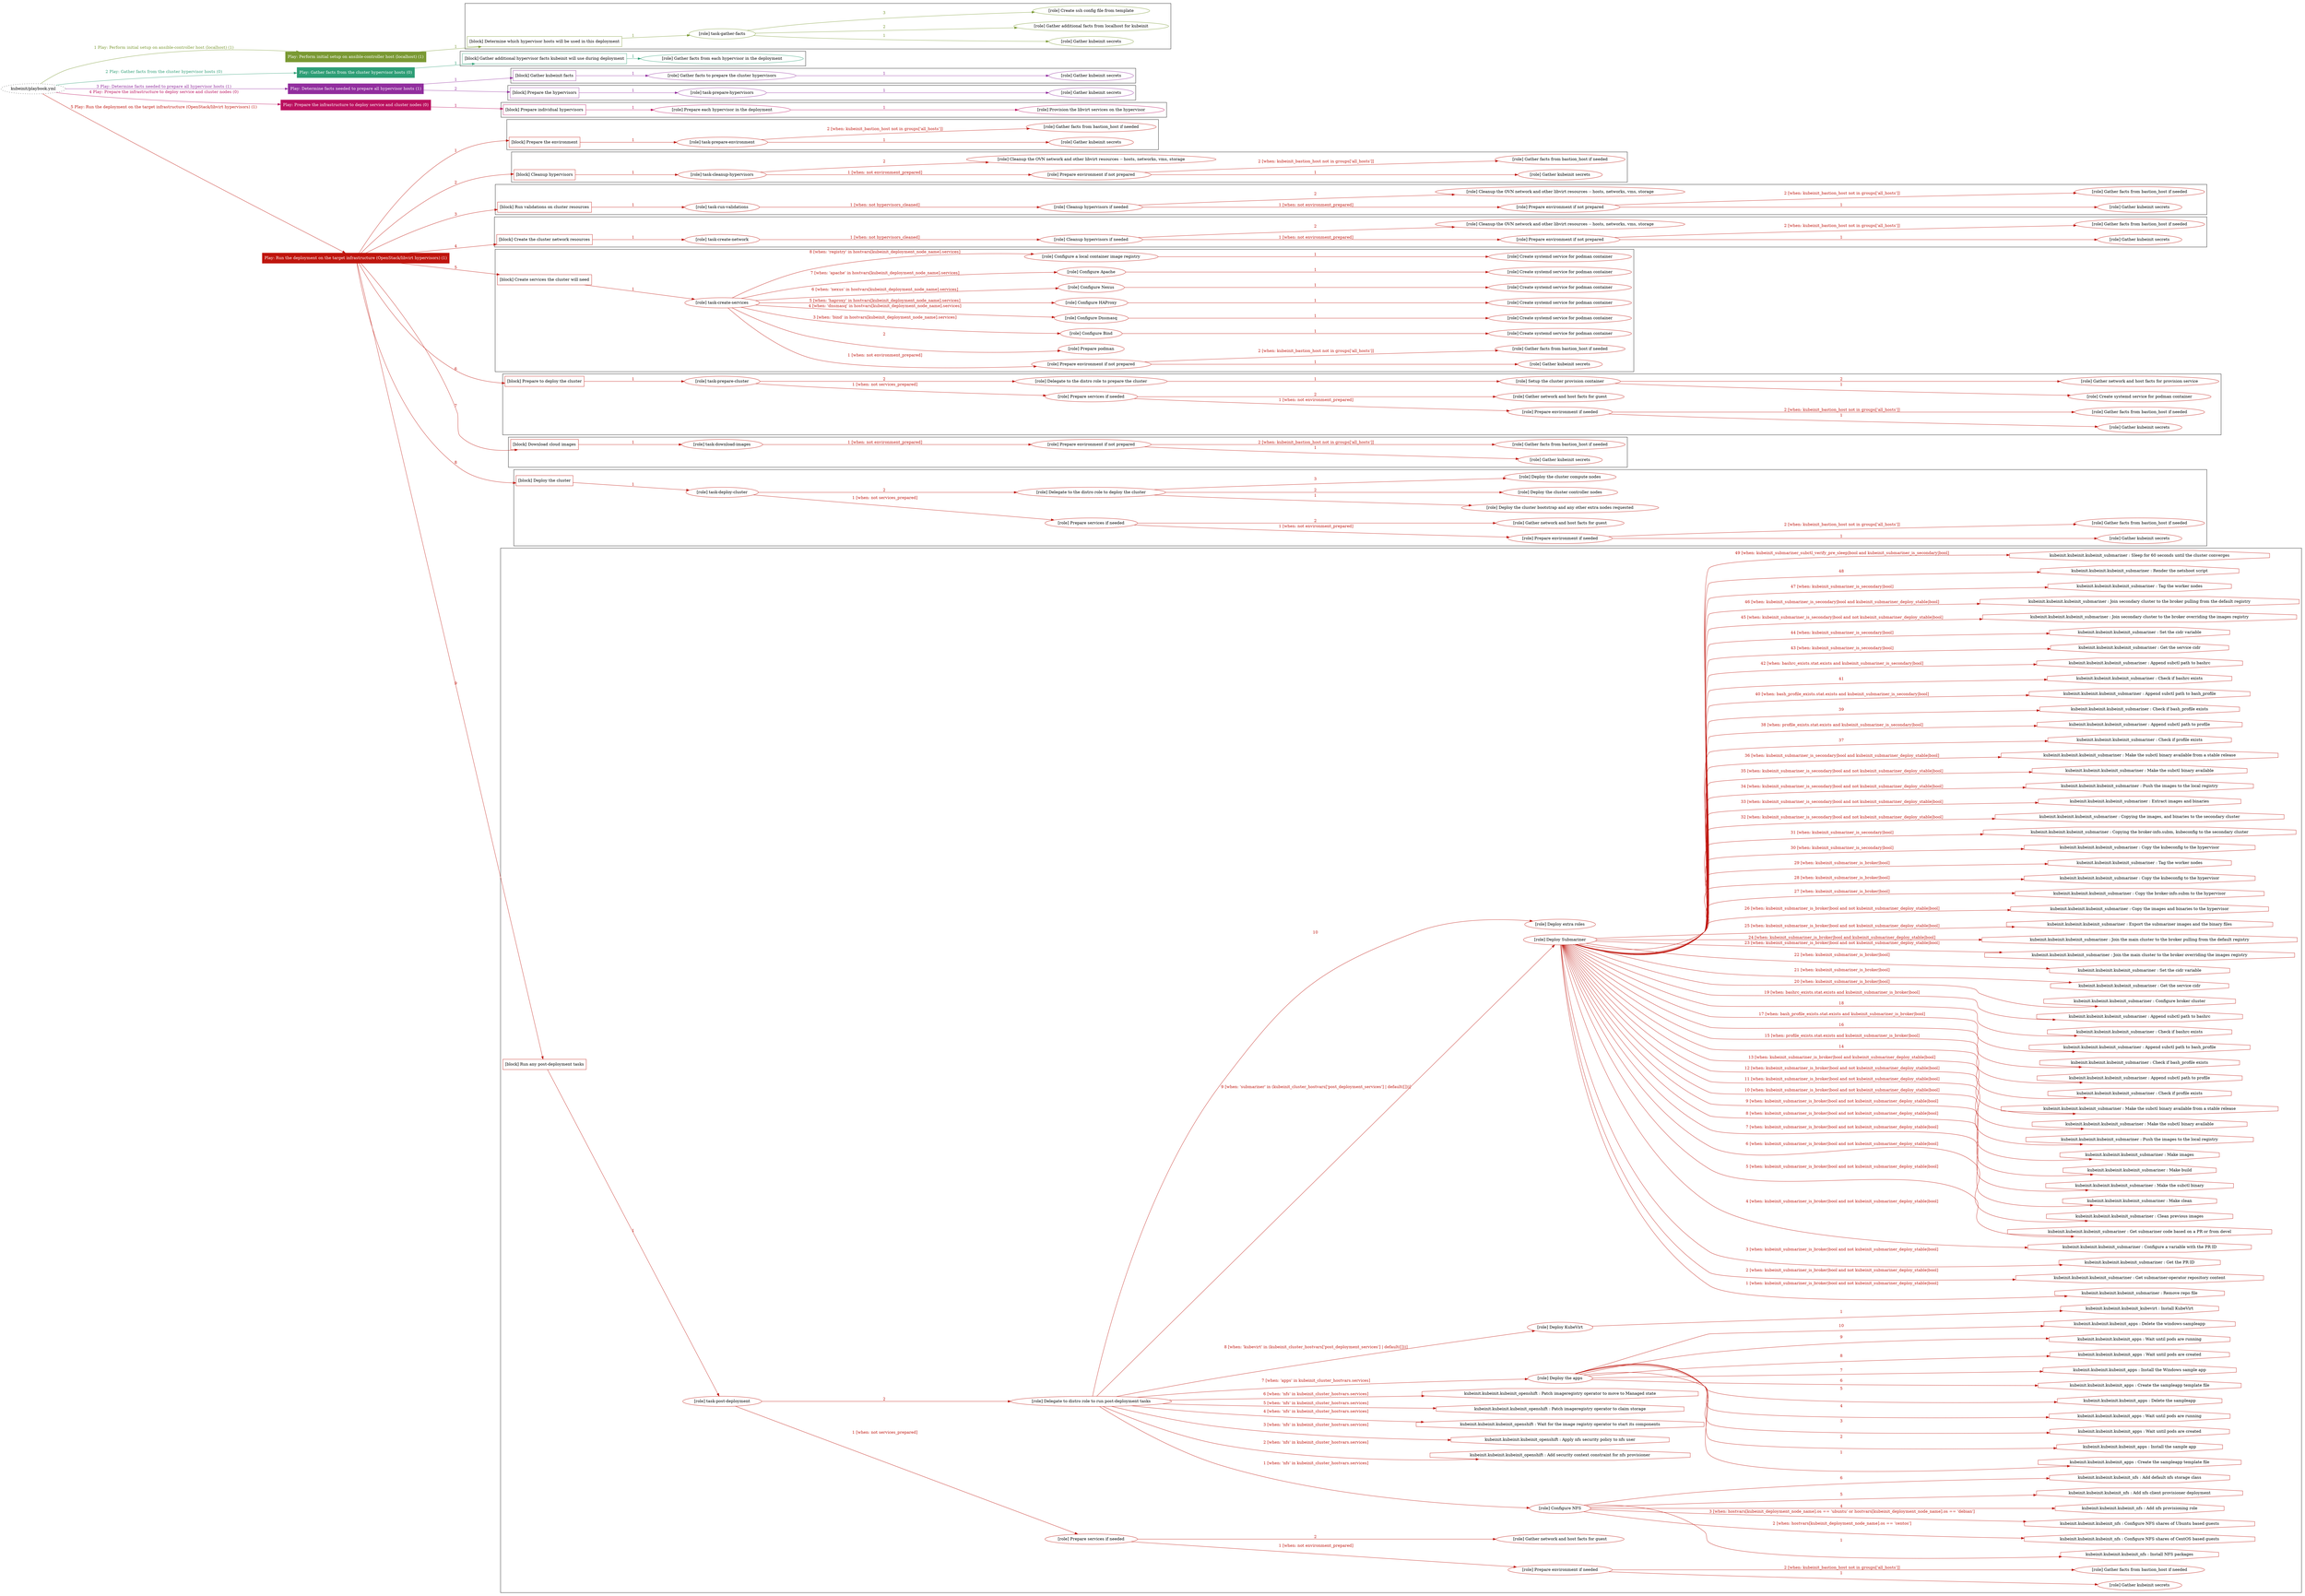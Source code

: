 digraph {
	graph [concentrate=true ordering=in rankdir=LR ratio=fill]
	edge [esep=5 sep=10]
	"kubeinit/playbook.yml" [URL="/home/runner/work/kubeinit/kubeinit/kubeinit/playbook.yml" id=playbook_7af4f6d5 style=dotted]
	"kubeinit/playbook.yml" -> play_eb18380e [label="1 Play: Perform initial setup on ansible-controller host (localhost) (1)" color="#7a9933" fontcolor="#7a9933" id=edge_play_eb18380e labeltooltip="1 Play: Perform initial setup on ansible-controller host (localhost) (1)" tooltip="1 Play: Perform initial setup on ansible-controller host (localhost) (1)"]
	subgraph "Play: Perform initial setup on ansible-controller host (localhost) (1)" {
		play_eb18380e [label="Play: Perform initial setup on ansible-controller host (localhost) (1)" URL="/home/runner/work/kubeinit/kubeinit/kubeinit/playbook.yml" color="#7a9933" fontcolor="#ffffff" id=play_eb18380e shape=box style=filled tooltip=localhost]
		play_eb18380e -> block_a965f288 [label=1 color="#7a9933" fontcolor="#7a9933" id=edge_block_a965f288 labeltooltip=1 tooltip=1]
		subgraph cluster_block_a965f288 {
			block_a965f288 [label="[block] Determine which hypervisor hosts will be used in this deployment" URL="/home/runner/work/kubeinit/kubeinit/kubeinit/playbook.yml" color="#7a9933" id=block_a965f288 labeltooltip="Determine which hypervisor hosts will be used in this deployment" shape=box tooltip="Determine which hypervisor hosts will be used in this deployment"]
			block_a965f288 -> role_2b6412ad [label="1 " color="#7a9933" fontcolor="#7a9933" id=edge_role_2b6412ad labeltooltip="1 " tooltip="1 "]
			subgraph "task-gather-facts" {
				role_2b6412ad [label="[role] task-gather-facts" URL="/home/runner/work/kubeinit/kubeinit/kubeinit/playbook.yml" color="#7a9933" id=role_2b6412ad tooltip="task-gather-facts"]
				role_2b6412ad -> role_ade6192a [label="1 " color="#7a9933" fontcolor="#7a9933" id=edge_role_ade6192a labeltooltip="1 " tooltip="1 "]
				subgraph "Gather kubeinit secrets" {
					role_ade6192a [label="[role] Gather kubeinit secrets" URL="/home/runner/.ansible/collections/ansible_collections/kubeinit/kubeinit/roles/kubeinit_prepare/tasks/build_hypervisors_group.yml" color="#7a9933" id=role_ade6192a tooltip="Gather kubeinit secrets"]
				}
				role_2b6412ad -> role_1df20d3f [label="2 " color="#7a9933" fontcolor="#7a9933" id=edge_role_1df20d3f labeltooltip="2 " tooltip="2 "]
				subgraph "Gather additional facts from localhost for kubeinit" {
					role_1df20d3f [label="[role] Gather additional facts from localhost for kubeinit" URL="/home/runner/.ansible/collections/ansible_collections/kubeinit/kubeinit/roles/kubeinit_prepare/tasks/build_hypervisors_group.yml" color="#7a9933" id=role_1df20d3f tooltip="Gather additional facts from localhost for kubeinit"]
				}
				role_2b6412ad -> role_23e1f9d1 [label="3 " color="#7a9933" fontcolor="#7a9933" id=edge_role_23e1f9d1 labeltooltip="3 " tooltip="3 "]
				subgraph "Create ssh config file from template" {
					role_23e1f9d1 [label="[role] Create ssh config file from template" URL="/home/runner/.ansible/collections/ansible_collections/kubeinit/kubeinit/roles/kubeinit_prepare/tasks/build_hypervisors_group.yml" color="#7a9933" id=role_23e1f9d1 tooltip="Create ssh config file from template"]
				}
			}
		}
	}
	"kubeinit/playbook.yml" -> play_3b51f23a [label="2 Play: Gather facts from the cluster hypervisor hosts (0)" color="#2e9e76" fontcolor="#2e9e76" id=edge_play_3b51f23a labeltooltip="2 Play: Gather facts from the cluster hypervisor hosts (0)" tooltip="2 Play: Gather facts from the cluster hypervisor hosts (0)"]
	subgraph "Play: Gather facts from the cluster hypervisor hosts (0)" {
		play_3b51f23a [label="Play: Gather facts from the cluster hypervisor hosts (0)" URL="/home/runner/work/kubeinit/kubeinit/kubeinit/playbook.yml" color="#2e9e76" fontcolor="#ffffff" id=play_3b51f23a shape=box style=filled tooltip="Play: Gather facts from the cluster hypervisor hosts (0)"]
		play_3b51f23a -> block_ffe02e07 [label=1 color="#2e9e76" fontcolor="#2e9e76" id=edge_block_ffe02e07 labeltooltip=1 tooltip=1]
		subgraph cluster_block_ffe02e07 {
			block_ffe02e07 [label="[block] Gather additional hypervisor facts kubeinit will use during deployment" URL="/home/runner/work/kubeinit/kubeinit/kubeinit/playbook.yml" color="#2e9e76" id=block_ffe02e07 labeltooltip="Gather additional hypervisor facts kubeinit will use during deployment" shape=box tooltip="Gather additional hypervisor facts kubeinit will use during deployment"]
			block_ffe02e07 -> role_82e90356 [label="1 " color="#2e9e76" fontcolor="#2e9e76" id=edge_role_82e90356 labeltooltip="1 " tooltip="1 "]
			subgraph "Gather facts from each hypervisor in the deployment" {
				role_82e90356 [label="[role] Gather facts from each hypervisor in the deployment" URL="/home/runner/work/kubeinit/kubeinit/kubeinit/playbook.yml" color="#2e9e76" id=role_82e90356 tooltip="Gather facts from each hypervisor in the deployment"]
			}
		}
	}
	"kubeinit/playbook.yml" -> play_d531756f [label="3 Play: Determine facts needed to prepare all hypervisor hosts (1)" color="#912e9e" fontcolor="#912e9e" id=edge_play_d531756f labeltooltip="3 Play: Determine facts needed to prepare all hypervisor hosts (1)" tooltip="3 Play: Determine facts needed to prepare all hypervisor hosts (1)"]
	subgraph "Play: Determine facts needed to prepare all hypervisor hosts (1)" {
		play_d531756f [label="Play: Determine facts needed to prepare all hypervisor hosts (1)" URL="/home/runner/work/kubeinit/kubeinit/kubeinit/playbook.yml" color="#912e9e" fontcolor="#ffffff" id=play_d531756f shape=box style=filled tooltip=localhost]
		play_d531756f -> block_c769cf35 [label=1 color="#912e9e" fontcolor="#912e9e" id=edge_block_c769cf35 labeltooltip=1 tooltip=1]
		subgraph cluster_block_c769cf35 {
			block_c769cf35 [label="[block] Gather kubeinit facts" URL="/home/runner/work/kubeinit/kubeinit/kubeinit/playbook.yml" color="#912e9e" id=block_c769cf35 labeltooltip="Gather kubeinit facts" shape=box tooltip="Gather kubeinit facts"]
			block_c769cf35 -> role_1899d00b [label="1 " color="#912e9e" fontcolor="#912e9e" id=edge_role_1899d00b labeltooltip="1 " tooltip="1 "]
			subgraph "Gather facts to prepare the cluster hypervisors" {
				role_1899d00b [label="[role] Gather facts to prepare the cluster hypervisors" URL="/home/runner/work/kubeinit/kubeinit/kubeinit/playbook.yml" color="#912e9e" id=role_1899d00b tooltip="Gather facts to prepare the cluster hypervisors"]
				role_1899d00b -> role_979b854f [label="1 " color="#912e9e" fontcolor="#912e9e" id=edge_role_979b854f labeltooltip="1 " tooltip="1 "]
				subgraph "Gather kubeinit secrets" {
					role_979b854f [label="[role] Gather kubeinit secrets" URL="/home/runner/.ansible/collections/ansible_collections/kubeinit/kubeinit/roles/kubeinit_prepare/tasks/gather_kubeinit_facts.yml" color="#912e9e" id=role_979b854f tooltip="Gather kubeinit secrets"]
				}
			}
		}
		play_d531756f -> block_4cea97fc [label=2 color="#912e9e" fontcolor="#912e9e" id=edge_block_4cea97fc labeltooltip=2 tooltip=2]
		subgraph cluster_block_4cea97fc {
			block_4cea97fc [label="[block] Prepare the hypervisors" URL="/home/runner/work/kubeinit/kubeinit/kubeinit/playbook.yml" color="#912e9e" id=block_4cea97fc labeltooltip="Prepare the hypervisors" shape=box tooltip="Prepare the hypervisors"]
			block_4cea97fc -> role_4f4c11b4 [label="1 " color="#912e9e" fontcolor="#912e9e" id=edge_role_4f4c11b4 labeltooltip="1 " tooltip="1 "]
			subgraph "task-prepare-hypervisors" {
				role_4f4c11b4 [label="[role] task-prepare-hypervisors" URL="/home/runner/work/kubeinit/kubeinit/kubeinit/playbook.yml" color="#912e9e" id=role_4f4c11b4 tooltip="task-prepare-hypervisors"]
				role_4f4c11b4 -> role_a107ac34 [label="1 " color="#912e9e" fontcolor="#912e9e" id=edge_role_a107ac34 labeltooltip="1 " tooltip="1 "]
				subgraph "Gather kubeinit secrets" {
					role_a107ac34 [label="[role] Gather kubeinit secrets" URL="/home/runner/.ansible/collections/ansible_collections/kubeinit/kubeinit/roles/kubeinit_prepare/tasks/gather_kubeinit_facts.yml" color="#912e9e" id=role_a107ac34 tooltip="Gather kubeinit secrets"]
				}
			}
		}
	}
	"kubeinit/playbook.yml" -> play_27380ae6 [label="4 Play: Prepare the infrastructure to deploy service and cluster nodes (0)" color="#bb115f" fontcolor="#bb115f" id=edge_play_27380ae6 labeltooltip="4 Play: Prepare the infrastructure to deploy service and cluster nodes (0)" tooltip="4 Play: Prepare the infrastructure to deploy service and cluster nodes (0)"]
	subgraph "Play: Prepare the infrastructure to deploy service and cluster nodes (0)" {
		play_27380ae6 [label="Play: Prepare the infrastructure to deploy service and cluster nodes (0)" URL="/home/runner/work/kubeinit/kubeinit/kubeinit/playbook.yml" color="#bb115f" fontcolor="#ffffff" id=play_27380ae6 shape=box style=filled tooltip="Play: Prepare the infrastructure to deploy service and cluster nodes (0)"]
		play_27380ae6 -> block_33ba3786 [label=1 color="#bb115f" fontcolor="#bb115f" id=edge_block_33ba3786 labeltooltip=1 tooltip=1]
		subgraph cluster_block_33ba3786 {
			block_33ba3786 [label="[block] Prepare individual hypervisors" URL="/home/runner/work/kubeinit/kubeinit/kubeinit/playbook.yml" color="#bb115f" id=block_33ba3786 labeltooltip="Prepare individual hypervisors" shape=box tooltip="Prepare individual hypervisors"]
			block_33ba3786 -> role_18b0efaa [label="1 " color="#bb115f" fontcolor="#bb115f" id=edge_role_18b0efaa labeltooltip="1 " tooltip="1 "]
			subgraph "Prepare each hypervisor in the deployment" {
				role_18b0efaa [label="[role] Prepare each hypervisor in the deployment" URL="/home/runner/work/kubeinit/kubeinit/kubeinit/playbook.yml" color="#bb115f" id=role_18b0efaa tooltip="Prepare each hypervisor in the deployment"]
				role_18b0efaa -> role_523c73d8 [label="1 " color="#bb115f" fontcolor="#bb115f" id=edge_role_523c73d8 labeltooltip="1 " tooltip="1 "]
				subgraph "Provision the libvirt services on the hypervisor" {
					role_523c73d8 [label="[role] Provision the libvirt services on the hypervisor" URL="/home/runner/.ansible/collections/ansible_collections/kubeinit/kubeinit/roles/kubeinit_prepare/tasks/prepare_hypervisor.yml" color="#bb115f" id=role_523c73d8 tooltip="Provision the libvirt services on the hypervisor"]
				}
			}
		}
	}
	"kubeinit/playbook.yml" -> play_984eac9d [label="5 Play: Run the deployment on the target infrastructure (OpenStack/libvirt hypervisors) (1)" color="#bf150d" fontcolor="#bf150d" id=edge_play_984eac9d labeltooltip="5 Play: Run the deployment on the target infrastructure (OpenStack/libvirt hypervisors) (1)" tooltip="5 Play: Run the deployment on the target infrastructure (OpenStack/libvirt hypervisors) (1)"]
	subgraph "Play: Run the deployment on the target infrastructure (OpenStack/libvirt hypervisors) (1)" {
		play_984eac9d [label="Play: Run the deployment on the target infrastructure (OpenStack/libvirt hypervisors) (1)" URL="/home/runner/work/kubeinit/kubeinit/kubeinit/playbook.yml" color="#bf150d" fontcolor="#ffffff" id=play_984eac9d shape=box style=filled tooltip=localhost]
		play_984eac9d -> block_a1ad8d7b [label=1 color="#bf150d" fontcolor="#bf150d" id=edge_block_a1ad8d7b labeltooltip=1 tooltip=1]
		subgraph cluster_block_a1ad8d7b {
			block_a1ad8d7b [label="[block] Prepare the environment" URL="/home/runner/work/kubeinit/kubeinit/kubeinit/playbook.yml" color="#bf150d" id=block_a1ad8d7b labeltooltip="Prepare the environment" shape=box tooltip="Prepare the environment"]
			block_a1ad8d7b -> role_cef331e5 [label="1 " color="#bf150d" fontcolor="#bf150d" id=edge_role_cef331e5 labeltooltip="1 " tooltip="1 "]
			subgraph "task-prepare-environment" {
				role_cef331e5 [label="[role] task-prepare-environment" URL="/home/runner/work/kubeinit/kubeinit/kubeinit/playbook.yml" color="#bf150d" id=role_cef331e5 tooltip="task-prepare-environment"]
				role_cef331e5 -> role_64d5f391 [label="1 " color="#bf150d" fontcolor="#bf150d" id=edge_role_64d5f391 labeltooltip="1 " tooltip="1 "]
				subgraph "Gather kubeinit secrets" {
					role_64d5f391 [label="[role] Gather kubeinit secrets" URL="/home/runner/.ansible/collections/ansible_collections/kubeinit/kubeinit/roles/kubeinit_prepare/tasks/gather_kubeinit_facts.yml" color="#bf150d" id=role_64d5f391 tooltip="Gather kubeinit secrets"]
				}
				role_cef331e5 -> role_3010d17a [label="2 [when: kubeinit_bastion_host not in groups['all_hosts']]" color="#bf150d" fontcolor="#bf150d" id=edge_role_3010d17a labeltooltip="2 [when: kubeinit_bastion_host not in groups['all_hosts']]" tooltip="2 [when: kubeinit_bastion_host not in groups['all_hosts']]"]
				subgraph "Gather facts from bastion_host if needed" {
					role_3010d17a [label="[role] Gather facts from bastion_host if needed" URL="/home/runner/.ansible/collections/ansible_collections/kubeinit/kubeinit/roles/kubeinit_prepare/tasks/main.yml" color="#bf150d" id=role_3010d17a tooltip="Gather facts from bastion_host if needed"]
				}
			}
		}
		play_984eac9d -> block_25dc0ea3 [label=2 color="#bf150d" fontcolor="#bf150d" id=edge_block_25dc0ea3 labeltooltip=2 tooltip=2]
		subgraph cluster_block_25dc0ea3 {
			block_25dc0ea3 [label="[block] Cleanup hypervisors" URL="/home/runner/work/kubeinit/kubeinit/kubeinit/playbook.yml" color="#bf150d" id=block_25dc0ea3 labeltooltip="Cleanup hypervisors" shape=box tooltip="Cleanup hypervisors"]
			block_25dc0ea3 -> role_bb7017d4 [label="1 " color="#bf150d" fontcolor="#bf150d" id=edge_role_bb7017d4 labeltooltip="1 " tooltip="1 "]
			subgraph "task-cleanup-hypervisors" {
				role_bb7017d4 [label="[role] task-cleanup-hypervisors" URL="/home/runner/work/kubeinit/kubeinit/kubeinit/playbook.yml" color="#bf150d" id=role_bb7017d4 tooltip="task-cleanup-hypervisors"]
				role_bb7017d4 -> role_b365b7cb [label="1 [when: not environment_prepared]" color="#bf150d" fontcolor="#bf150d" id=edge_role_b365b7cb labeltooltip="1 [when: not environment_prepared]" tooltip="1 [when: not environment_prepared]"]
				subgraph "Prepare environment if not prepared" {
					role_b365b7cb [label="[role] Prepare environment if not prepared" URL="/home/runner/.ansible/collections/ansible_collections/kubeinit/kubeinit/roles/kubeinit_libvirt/tasks/cleanup_hypervisors.yml" color="#bf150d" id=role_b365b7cb tooltip="Prepare environment if not prepared"]
					role_b365b7cb -> role_a786fb40 [label="1 " color="#bf150d" fontcolor="#bf150d" id=edge_role_a786fb40 labeltooltip="1 " tooltip="1 "]
					subgraph "Gather kubeinit secrets" {
						role_a786fb40 [label="[role] Gather kubeinit secrets" URL="/home/runner/.ansible/collections/ansible_collections/kubeinit/kubeinit/roles/kubeinit_prepare/tasks/gather_kubeinit_facts.yml" color="#bf150d" id=role_a786fb40 tooltip="Gather kubeinit secrets"]
					}
					role_b365b7cb -> role_cbfcc4fb [label="2 [when: kubeinit_bastion_host not in groups['all_hosts']]" color="#bf150d" fontcolor="#bf150d" id=edge_role_cbfcc4fb labeltooltip="2 [when: kubeinit_bastion_host not in groups['all_hosts']]" tooltip="2 [when: kubeinit_bastion_host not in groups['all_hosts']]"]
					subgraph "Gather facts from bastion_host if needed" {
						role_cbfcc4fb [label="[role] Gather facts from bastion_host if needed" URL="/home/runner/.ansible/collections/ansible_collections/kubeinit/kubeinit/roles/kubeinit_prepare/tasks/main.yml" color="#bf150d" id=role_cbfcc4fb tooltip="Gather facts from bastion_host if needed"]
					}
				}
				role_bb7017d4 -> role_8915b4c9 [label="2 " color="#bf150d" fontcolor="#bf150d" id=edge_role_8915b4c9 labeltooltip="2 " tooltip="2 "]
				subgraph "Cleanup the OVN network and other libvirt resources -- hosts, networks, vms, storage" {
					role_8915b4c9 [label="[role] Cleanup the OVN network and other libvirt resources -- hosts, networks, vms, storage" URL="/home/runner/.ansible/collections/ansible_collections/kubeinit/kubeinit/roles/kubeinit_libvirt/tasks/cleanup_hypervisors.yml" color="#bf150d" id=role_8915b4c9 tooltip="Cleanup the OVN network and other libvirt resources -- hosts, networks, vms, storage"]
				}
			}
		}
		play_984eac9d -> block_47ba0543 [label=3 color="#bf150d" fontcolor="#bf150d" id=edge_block_47ba0543 labeltooltip=3 tooltip=3]
		subgraph cluster_block_47ba0543 {
			block_47ba0543 [label="[block] Run validations on cluster resources" URL="/home/runner/work/kubeinit/kubeinit/kubeinit/playbook.yml" color="#bf150d" id=block_47ba0543 labeltooltip="Run validations on cluster resources" shape=box tooltip="Run validations on cluster resources"]
			block_47ba0543 -> role_c37818b5 [label="1 " color="#bf150d" fontcolor="#bf150d" id=edge_role_c37818b5 labeltooltip="1 " tooltip="1 "]
			subgraph "task-run-validations" {
				role_c37818b5 [label="[role] task-run-validations" URL="/home/runner/work/kubeinit/kubeinit/kubeinit/playbook.yml" color="#bf150d" id=role_c37818b5 tooltip="task-run-validations"]
				role_c37818b5 -> role_06f28b6a [label="1 [when: not hypervisors_cleaned]" color="#bf150d" fontcolor="#bf150d" id=edge_role_06f28b6a labeltooltip="1 [when: not hypervisors_cleaned]" tooltip="1 [when: not hypervisors_cleaned]"]
				subgraph "Cleanup hypervisors if needed" {
					role_06f28b6a [label="[role] Cleanup hypervisors if needed" URL="/home/runner/.ansible/collections/ansible_collections/kubeinit/kubeinit/roles/kubeinit_validations/tasks/main.yml" color="#bf150d" id=role_06f28b6a tooltip="Cleanup hypervisors if needed"]
					role_06f28b6a -> role_2b0f717d [label="1 [when: not environment_prepared]" color="#bf150d" fontcolor="#bf150d" id=edge_role_2b0f717d labeltooltip="1 [when: not environment_prepared]" tooltip="1 [when: not environment_prepared]"]
					subgraph "Prepare environment if not prepared" {
						role_2b0f717d [label="[role] Prepare environment if not prepared" URL="/home/runner/.ansible/collections/ansible_collections/kubeinit/kubeinit/roles/kubeinit_libvirt/tasks/cleanup_hypervisors.yml" color="#bf150d" id=role_2b0f717d tooltip="Prepare environment if not prepared"]
						role_2b0f717d -> role_94f656c2 [label="1 " color="#bf150d" fontcolor="#bf150d" id=edge_role_94f656c2 labeltooltip="1 " tooltip="1 "]
						subgraph "Gather kubeinit secrets" {
							role_94f656c2 [label="[role] Gather kubeinit secrets" URL="/home/runner/.ansible/collections/ansible_collections/kubeinit/kubeinit/roles/kubeinit_prepare/tasks/gather_kubeinit_facts.yml" color="#bf150d" id=role_94f656c2 tooltip="Gather kubeinit secrets"]
						}
						role_2b0f717d -> role_bd7987f6 [label="2 [when: kubeinit_bastion_host not in groups['all_hosts']]" color="#bf150d" fontcolor="#bf150d" id=edge_role_bd7987f6 labeltooltip="2 [when: kubeinit_bastion_host not in groups['all_hosts']]" tooltip="2 [when: kubeinit_bastion_host not in groups['all_hosts']]"]
						subgraph "Gather facts from bastion_host if needed" {
							role_bd7987f6 [label="[role] Gather facts from bastion_host if needed" URL="/home/runner/.ansible/collections/ansible_collections/kubeinit/kubeinit/roles/kubeinit_prepare/tasks/main.yml" color="#bf150d" id=role_bd7987f6 tooltip="Gather facts from bastion_host if needed"]
						}
					}
					role_06f28b6a -> role_09cfac47 [label="2 " color="#bf150d" fontcolor="#bf150d" id=edge_role_09cfac47 labeltooltip="2 " tooltip="2 "]
					subgraph "Cleanup the OVN network and other libvirt resources -- hosts, networks, vms, storage" {
						role_09cfac47 [label="[role] Cleanup the OVN network and other libvirt resources -- hosts, networks, vms, storage" URL="/home/runner/.ansible/collections/ansible_collections/kubeinit/kubeinit/roles/kubeinit_libvirt/tasks/cleanup_hypervisors.yml" color="#bf150d" id=role_09cfac47 tooltip="Cleanup the OVN network and other libvirt resources -- hosts, networks, vms, storage"]
					}
				}
			}
		}
		play_984eac9d -> block_11a5ba29 [label=4 color="#bf150d" fontcolor="#bf150d" id=edge_block_11a5ba29 labeltooltip=4 tooltip=4]
		subgraph cluster_block_11a5ba29 {
			block_11a5ba29 [label="[block] Create the cluster network resources" URL="/home/runner/work/kubeinit/kubeinit/kubeinit/playbook.yml" color="#bf150d" id=block_11a5ba29 labeltooltip="Create the cluster network resources" shape=box tooltip="Create the cluster network resources"]
			block_11a5ba29 -> role_6d78dd56 [label="1 " color="#bf150d" fontcolor="#bf150d" id=edge_role_6d78dd56 labeltooltip="1 " tooltip="1 "]
			subgraph "task-create-network" {
				role_6d78dd56 [label="[role] task-create-network" URL="/home/runner/work/kubeinit/kubeinit/kubeinit/playbook.yml" color="#bf150d" id=role_6d78dd56 tooltip="task-create-network"]
				role_6d78dd56 -> role_91dc708b [label="1 [when: not hypervisors_cleaned]" color="#bf150d" fontcolor="#bf150d" id=edge_role_91dc708b labeltooltip="1 [when: not hypervisors_cleaned]" tooltip="1 [when: not hypervisors_cleaned]"]
				subgraph "Cleanup hypervisors if needed" {
					role_91dc708b [label="[role] Cleanup hypervisors if needed" URL="/home/runner/.ansible/collections/ansible_collections/kubeinit/kubeinit/roles/kubeinit_libvirt/tasks/create_network.yml" color="#bf150d" id=role_91dc708b tooltip="Cleanup hypervisors if needed"]
					role_91dc708b -> role_4de1c4ec [label="1 [when: not environment_prepared]" color="#bf150d" fontcolor="#bf150d" id=edge_role_4de1c4ec labeltooltip="1 [when: not environment_prepared]" tooltip="1 [when: not environment_prepared]"]
					subgraph "Prepare environment if not prepared" {
						role_4de1c4ec [label="[role] Prepare environment if not prepared" URL="/home/runner/.ansible/collections/ansible_collections/kubeinit/kubeinit/roles/kubeinit_libvirt/tasks/cleanup_hypervisors.yml" color="#bf150d" id=role_4de1c4ec tooltip="Prepare environment if not prepared"]
						role_4de1c4ec -> role_619486dd [label="1 " color="#bf150d" fontcolor="#bf150d" id=edge_role_619486dd labeltooltip="1 " tooltip="1 "]
						subgraph "Gather kubeinit secrets" {
							role_619486dd [label="[role] Gather kubeinit secrets" URL="/home/runner/.ansible/collections/ansible_collections/kubeinit/kubeinit/roles/kubeinit_prepare/tasks/gather_kubeinit_facts.yml" color="#bf150d" id=role_619486dd tooltip="Gather kubeinit secrets"]
						}
						role_4de1c4ec -> role_16d7e9fb [label="2 [when: kubeinit_bastion_host not in groups['all_hosts']]" color="#bf150d" fontcolor="#bf150d" id=edge_role_16d7e9fb labeltooltip="2 [when: kubeinit_bastion_host not in groups['all_hosts']]" tooltip="2 [when: kubeinit_bastion_host not in groups['all_hosts']]"]
						subgraph "Gather facts from bastion_host if needed" {
							role_16d7e9fb [label="[role] Gather facts from bastion_host if needed" URL="/home/runner/.ansible/collections/ansible_collections/kubeinit/kubeinit/roles/kubeinit_prepare/tasks/main.yml" color="#bf150d" id=role_16d7e9fb tooltip="Gather facts from bastion_host if needed"]
						}
					}
					role_91dc708b -> role_4a6e86c3 [label="2 " color="#bf150d" fontcolor="#bf150d" id=edge_role_4a6e86c3 labeltooltip="2 " tooltip="2 "]
					subgraph "Cleanup the OVN network and other libvirt resources -- hosts, networks, vms, storage" {
						role_4a6e86c3 [label="[role] Cleanup the OVN network and other libvirt resources -- hosts, networks, vms, storage" URL="/home/runner/.ansible/collections/ansible_collections/kubeinit/kubeinit/roles/kubeinit_libvirt/tasks/cleanup_hypervisors.yml" color="#bf150d" id=role_4a6e86c3 tooltip="Cleanup the OVN network and other libvirt resources -- hosts, networks, vms, storage"]
					}
				}
			}
		}
		play_984eac9d -> block_80cba6b7 [label=5 color="#bf150d" fontcolor="#bf150d" id=edge_block_80cba6b7 labeltooltip=5 tooltip=5]
		subgraph cluster_block_80cba6b7 {
			block_80cba6b7 [label="[block] Create services the cluster will need" URL="/home/runner/work/kubeinit/kubeinit/kubeinit/playbook.yml" color="#bf150d" id=block_80cba6b7 labeltooltip="Create services the cluster will need" shape=box tooltip="Create services the cluster will need"]
			block_80cba6b7 -> role_74d38b38 [label="1 " color="#bf150d" fontcolor="#bf150d" id=edge_role_74d38b38 labeltooltip="1 " tooltip="1 "]
			subgraph "task-create-services" {
				role_74d38b38 [label="[role] task-create-services" URL="/home/runner/work/kubeinit/kubeinit/kubeinit/playbook.yml" color="#bf150d" id=role_74d38b38 tooltip="task-create-services"]
				role_74d38b38 -> role_d88c3e45 [label="1 [when: not environment_prepared]" color="#bf150d" fontcolor="#bf150d" id=edge_role_d88c3e45 labeltooltip="1 [when: not environment_prepared]" tooltip="1 [when: not environment_prepared]"]
				subgraph "Prepare environment if not prepared" {
					role_d88c3e45 [label="[role] Prepare environment if not prepared" URL="/home/runner/.ansible/collections/ansible_collections/kubeinit/kubeinit/roles/kubeinit_services/tasks/main.yml" color="#bf150d" id=role_d88c3e45 tooltip="Prepare environment if not prepared"]
					role_d88c3e45 -> role_874e3ff9 [label="1 " color="#bf150d" fontcolor="#bf150d" id=edge_role_874e3ff9 labeltooltip="1 " tooltip="1 "]
					subgraph "Gather kubeinit secrets" {
						role_874e3ff9 [label="[role] Gather kubeinit secrets" URL="/home/runner/.ansible/collections/ansible_collections/kubeinit/kubeinit/roles/kubeinit_prepare/tasks/gather_kubeinit_facts.yml" color="#bf150d" id=role_874e3ff9 tooltip="Gather kubeinit secrets"]
					}
					role_d88c3e45 -> role_8dc4e820 [label="2 [when: kubeinit_bastion_host not in groups['all_hosts']]" color="#bf150d" fontcolor="#bf150d" id=edge_role_8dc4e820 labeltooltip="2 [when: kubeinit_bastion_host not in groups['all_hosts']]" tooltip="2 [when: kubeinit_bastion_host not in groups['all_hosts']]"]
					subgraph "Gather facts from bastion_host if needed" {
						role_8dc4e820 [label="[role] Gather facts from bastion_host if needed" URL="/home/runner/.ansible/collections/ansible_collections/kubeinit/kubeinit/roles/kubeinit_prepare/tasks/main.yml" color="#bf150d" id=role_8dc4e820 tooltip="Gather facts from bastion_host if needed"]
					}
				}
				role_74d38b38 -> role_c49c16ab [label="2 " color="#bf150d" fontcolor="#bf150d" id=edge_role_c49c16ab labeltooltip="2 " tooltip="2 "]
				subgraph "Prepare podman" {
					role_c49c16ab [label="[role] Prepare podman" URL="/home/runner/.ansible/collections/ansible_collections/kubeinit/kubeinit/roles/kubeinit_services/tasks/00_create_service_pod.yml" color="#bf150d" id=role_c49c16ab tooltip="Prepare podman"]
				}
				role_74d38b38 -> role_0ed6e615 [label="3 [when: 'bind' in hostvars[kubeinit_deployment_node_name].services]" color="#bf150d" fontcolor="#bf150d" id=edge_role_0ed6e615 labeltooltip="3 [when: 'bind' in hostvars[kubeinit_deployment_node_name].services]" tooltip="3 [when: 'bind' in hostvars[kubeinit_deployment_node_name].services]"]
				subgraph "Configure Bind" {
					role_0ed6e615 [label="[role] Configure Bind" URL="/home/runner/.ansible/collections/ansible_collections/kubeinit/kubeinit/roles/kubeinit_services/tasks/start_services_containers.yml" color="#bf150d" id=role_0ed6e615 tooltip="Configure Bind"]
					role_0ed6e615 -> role_768fa951 [label="1 " color="#bf150d" fontcolor="#bf150d" id=edge_role_768fa951 labeltooltip="1 " tooltip="1 "]
					subgraph "Create systemd service for podman container" {
						role_768fa951 [label="[role] Create systemd service for podman container" URL="/home/runner/.ansible/collections/ansible_collections/kubeinit/kubeinit/roles/kubeinit_bind/tasks/main.yml" color="#bf150d" id=role_768fa951 tooltip="Create systemd service for podman container"]
					}
				}
				role_74d38b38 -> role_cf4f9095 [label="4 [when: 'dnsmasq' in hostvars[kubeinit_deployment_node_name].services]" color="#bf150d" fontcolor="#bf150d" id=edge_role_cf4f9095 labeltooltip="4 [when: 'dnsmasq' in hostvars[kubeinit_deployment_node_name].services]" tooltip="4 [when: 'dnsmasq' in hostvars[kubeinit_deployment_node_name].services]"]
				subgraph "Configure Dnsmasq" {
					role_cf4f9095 [label="[role] Configure Dnsmasq" URL="/home/runner/.ansible/collections/ansible_collections/kubeinit/kubeinit/roles/kubeinit_services/tasks/start_services_containers.yml" color="#bf150d" id=role_cf4f9095 tooltip="Configure Dnsmasq"]
					role_cf4f9095 -> role_1ac5effa [label="1 " color="#bf150d" fontcolor="#bf150d" id=edge_role_1ac5effa labeltooltip="1 " tooltip="1 "]
					subgraph "Create systemd service for podman container" {
						role_1ac5effa [label="[role] Create systemd service for podman container" URL="/home/runner/.ansible/collections/ansible_collections/kubeinit/kubeinit/roles/kubeinit_dnsmasq/tasks/main.yml" color="#bf150d" id=role_1ac5effa tooltip="Create systemd service for podman container"]
					}
				}
				role_74d38b38 -> role_c0c2718a [label="5 [when: 'haproxy' in hostvars[kubeinit_deployment_node_name].services]" color="#bf150d" fontcolor="#bf150d" id=edge_role_c0c2718a labeltooltip="5 [when: 'haproxy' in hostvars[kubeinit_deployment_node_name].services]" tooltip="5 [when: 'haproxy' in hostvars[kubeinit_deployment_node_name].services]"]
				subgraph "Configure HAProxy" {
					role_c0c2718a [label="[role] Configure HAProxy" URL="/home/runner/.ansible/collections/ansible_collections/kubeinit/kubeinit/roles/kubeinit_services/tasks/start_services_containers.yml" color="#bf150d" id=role_c0c2718a tooltip="Configure HAProxy"]
					role_c0c2718a -> role_b708a6c6 [label="1 " color="#bf150d" fontcolor="#bf150d" id=edge_role_b708a6c6 labeltooltip="1 " tooltip="1 "]
					subgraph "Create systemd service for podman container" {
						role_b708a6c6 [label="[role] Create systemd service for podman container" URL="/home/runner/.ansible/collections/ansible_collections/kubeinit/kubeinit/roles/kubeinit_haproxy/tasks/main.yml" color="#bf150d" id=role_b708a6c6 tooltip="Create systemd service for podman container"]
					}
				}
				role_74d38b38 -> role_74e2c856 [label="6 [when: 'nexus' in hostvars[kubeinit_deployment_node_name].services]" color="#bf150d" fontcolor="#bf150d" id=edge_role_74e2c856 labeltooltip="6 [when: 'nexus' in hostvars[kubeinit_deployment_node_name].services]" tooltip="6 [when: 'nexus' in hostvars[kubeinit_deployment_node_name].services]"]
				subgraph "Configure Nexus" {
					role_74e2c856 [label="[role] Configure Nexus" URL="/home/runner/.ansible/collections/ansible_collections/kubeinit/kubeinit/roles/kubeinit_services/tasks/start_services_containers.yml" color="#bf150d" id=role_74e2c856 tooltip="Configure Nexus"]
					role_74e2c856 -> role_0288a7e0 [label="1 " color="#bf150d" fontcolor="#bf150d" id=edge_role_0288a7e0 labeltooltip="1 " tooltip="1 "]
					subgraph "Create systemd service for podman container" {
						role_0288a7e0 [label="[role] Create systemd service for podman container" URL="/home/runner/.ansible/collections/ansible_collections/kubeinit/kubeinit/roles/kubeinit_nexus/tasks/main.yml" color="#bf150d" id=role_0288a7e0 tooltip="Create systemd service for podman container"]
					}
				}
				role_74d38b38 -> role_3821fae5 [label="7 [when: 'apache' in hostvars[kubeinit_deployment_node_name].services]" color="#bf150d" fontcolor="#bf150d" id=edge_role_3821fae5 labeltooltip="7 [when: 'apache' in hostvars[kubeinit_deployment_node_name].services]" tooltip="7 [when: 'apache' in hostvars[kubeinit_deployment_node_name].services]"]
				subgraph "Configure Apache" {
					role_3821fae5 [label="[role] Configure Apache" URL="/home/runner/.ansible/collections/ansible_collections/kubeinit/kubeinit/roles/kubeinit_services/tasks/start_services_containers.yml" color="#bf150d" id=role_3821fae5 tooltip="Configure Apache"]
					role_3821fae5 -> role_4cf1dc4f [label="1 " color="#bf150d" fontcolor="#bf150d" id=edge_role_4cf1dc4f labeltooltip="1 " tooltip="1 "]
					subgraph "Create systemd service for podman container" {
						role_4cf1dc4f [label="[role] Create systemd service for podman container" URL="/home/runner/.ansible/collections/ansible_collections/kubeinit/kubeinit/roles/kubeinit_apache/tasks/main.yml" color="#bf150d" id=role_4cf1dc4f tooltip="Create systemd service for podman container"]
					}
				}
				role_74d38b38 -> role_5a7769ee [label="8 [when: 'registry' in hostvars[kubeinit_deployment_node_name].services]" color="#bf150d" fontcolor="#bf150d" id=edge_role_5a7769ee labeltooltip="8 [when: 'registry' in hostvars[kubeinit_deployment_node_name].services]" tooltip="8 [when: 'registry' in hostvars[kubeinit_deployment_node_name].services]"]
				subgraph "Configure a local container image registry" {
					role_5a7769ee [label="[role] Configure a local container image registry" URL="/home/runner/.ansible/collections/ansible_collections/kubeinit/kubeinit/roles/kubeinit_services/tasks/start_services_containers.yml" color="#bf150d" id=role_5a7769ee tooltip="Configure a local container image registry"]
					role_5a7769ee -> role_8c02b029 [label="1 " color="#bf150d" fontcolor="#bf150d" id=edge_role_8c02b029 labeltooltip="1 " tooltip="1 "]
					subgraph "Create systemd service for podman container" {
						role_8c02b029 [label="[role] Create systemd service for podman container" URL="/home/runner/.ansible/collections/ansible_collections/kubeinit/kubeinit/roles/kubeinit_registry/tasks/main.yml" color="#bf150d" id=role_8c02b029 tooltip="Create systemd service for podman container"]
					}
				}
			}
		}
		play_984eac9d -> block_a3d1fac3 [label=6 color="#bf150d" fontcolor="#bf150d" id=edge_block_a3d1fac3 labeltooltip=6 tooltip=6]
		subgraph cluster_block_a3d1fac3 {
			block_a3d1fac3 [label="[block] Prepare to deploy the cluster" URL="/home/runner/work/kubeinit/kubeinit/kubeinit/playbook.yml" color="#bf150d" id=block_a3d1fac3 labeltooltip="Prepare to deploy the cluster" shape=box tooltip="Prepare to deploy the cluster"]
			block_a3d1fac3 -> role_af5ba977 [label="1 " color="#bf150d" fontcolor="#bf150d" id=edge_role_af5ba977 labeltooltip="1 " tooltip="1 "]
			subgraph "task-prepare-cluster" {
				role_af5ba977 [label="[role] task-prepare-cluster" URL="/home/runner/work/kubeinit/kubeinit/kubeinit/playbook.yml" color="#bf150d" id=role_af5ba977 tooltip="task-prepare-cluster"]
				role_af5ba977 -> role_50c3e42d [label="1 [when: not services_prepared]" color="#bf150d" fontcolor="#bf150d" id=edge_role_50c3e42d labeltooltip="1 [when: not services_prepared]" tooltip="1 [when: not services_prepared]"]
				subgraph "Prepare services if needed" {
					role_50c3e42d [label="[role] Prepare services if needed" URL="/home/runner/.ansible/collections/ansible_collections/kubeinit/kubeinit/roles/kubeinit_prepare/tasks/prepare_cluster.yml" color="#bf150d" id=role_50c3e42d tooltip="Prepare services if needed"]
					role_50c3e42d -> role_15b7dd6a [label="1 [when: not environment_prepared]" color="#bf150d" fontcolor="#bf150d" id=edge_role_15b7dd6a labeltooltip="1 [when: not environment_prepared]" tooltip="1 [when: not environment_prepared]"]
					subgraph "Prepare environment if needed" {
						role_15b7dd6a [label="[role] Prepare environment if needed" URL="/home/runner/.ansible/collections/ansible_collections/kubeinit/kubeinit/roles/kubeinit_services/tasks/prepare_services.yml" color="#bf150d" id=role_15b7dd6a tooltip="Prepare environment if needed"]
						role_15b7dd6a -> role_ce6b0ebc [label="1 " color="#bf150d" fontcolor="#bf150d" id=edge_role_ce6b0ebc labeltooltip="1 " tooltip="1 "]
						subgraph "Gather kubeinit secrets" {
							role_ce6b0ebc [label="[role] Gather kubeinit secrets" URL="/home/runner/.ansible/collections/ansible_collections/kubeinit/kubeinit/roles/kubeinit_prepare/tasks/gather_kubeinit_facts.yml" color="#bf150d" id=role_ce6b0ebc tooltip="Gather kubeinit secrets"]
						}
						role_15b7dd6a -> role_69f4d0c9 [label="2 [when: kubeinit_bastion_host not in groups['all_hosts']]" color="#bf150d" fontcolor="#bf150d" id=edge_role_69f4d0c9 labeltooltip="2 [when: kubeinit_bastion_host not in groups['all_hosts']]" tooltip="2 [when: kubeinit_bastion_host not in groups['all_hosts']]"]
						subgraph "Gather facts from bastion_host if needed" {
							role_69f4d0c9 [label="[role] Gather facts from bastion_host if needed" URL="/home/runner/.ansible/collections/ansible_collections/kubeinit/kubeinit/roles/kubeinit_prepare/tasks/main.yml" color="#bf150d" id=role_69f4d0c9 tooltip="Gather facts from bastion_host if needed"]
						}
					}
					role_50c3e42d -> role_fe5d9fc9 [label="2 " color="#bf150d" fontcolor="#bf150d" id=edge_role_fe5d9fc9 labeltooltip="2 " tooltip="2 "]
					subgraph "Gather network and host facts for guest" {
						role_fe5d9fc9 [label="[role] Gather network and host facts for guest" URL="/home/runner/.ansible/collections/ansible_collections/kubeinit/kubeinit/roles/kubeinit_services/tasks/prepare_services.yml" color="#bf150d" id=role_fe5d9fc9 tooltip="Gather network and host facts for guest"]
					}
				}
				role_af5ba977 -> role_d38f75b5 [label="2 " color="#bf150d" fontcolor="#bf150d" id=edge_role_d38f75b5 labeltooltip="2 " tooltip="2 "]
				subgraph "Delegate to the distro role to prepare the cluster" {
					role_d38f75b5 [label="[role] Delegate to the distro role to prepare the cluster" URL="/home/runner/.ansible/collections/ansible_collections/kubeinit/kubeinit/roles/kubeinit_prepare/tasks/prepare_cluster.yml" color="#bf150d" id=role_d38f75b5 tooltip="Delegate to the distro role to prepare the cluster"]
					role_d38f75b5 -> role_43b3cc0e [label="1 " color="#bf150d" fontcolor="#bf150d" id=edge_role_43b3cc0e labeltooltip="1 " tooltip="1 "]
					subgraph "Setup the cluster provision container" {
						role_43b3cc0e [label="[role] Setup the cluster provision container" URL="/home/runner/.ansible/collections/ansible_collections/kubeinit/kubeinit/roles/kubeinit_openshift/tasks/prepare_cluster.yml" color="#bf150d" id=role_43b3cc0e tooltip="Setup the cluster provision container"]
						role_43b3cc0e -> role_e9dcc793 [label="1 " color="#bf150d" fontcolor="#bf150d" id=edge_role_e9dcc793 labeltooltip="1 " tooltip="1 "]
						subgraph "Create systemd service for podman container" {
							role_e9dcc793 [label="[role] Create systemd service for podman container" URL="/home/runner/.ansible/collections/ansible_collections/kubeinit/kubeinit/roles/kubeinit_services/tasks/create_provision_container.yml" color="#bf150d" id=role_e9dcc793 tooltip="Create systemd service for podman container"]
						}
						role_43b3cc0e -> role_30a1e2e5 [label="2 " color="#bf150d" fontcolor="#bf150d" id=edge_role_30a1e2e5 labeltooltip="2 " tooltip="2 "]
						subgraph "Gather network and host facts for provision service" {
							role_30a1e2e5 [label="[role] Gather network and host facts for provision service" URL="/home/runner/.ansible/collections/ansible_collections/kubeinit/kubeinit/roles/kubeinit_services/tasks/create_provision_container.yml" color="#bf150d" id=role_30a1e2e5 tooltip="Gather network and host facts for provision service"]
						}
					}
				}
			}
		}
		play_984eac9d -> block_7714f6d2 [label=7 color="#bf150d" fontcolor="#bf150d" id=edge_block_7714f6d2 labeltooltip=7 tooltip=7]
		subgraph cluster_block_7714f6d2 {
			block_7714f6d2 [label="[block] Download cloud images" URL="/home/runner/work/kubeinit/kubeinit/kubeinit/playbook.yml" color="#bf150d" id=block_7714f6d2 labeltooltip="Download cloud images" shape=box tooltip="Download cloud images"]
			block_7714f6d2 -> role_b75b6657 [label="1 " color="#bf150d" fontcolor="#bf150d" id=edge_role_b75b6657 labeltooltip="1 " tooltip="1 "]
			subgraph "task-download-images" {
				role_b75b6657 [label="[role] task-download-images" URL="/home/runner/work/kubeinit/kubeinit/kubeinit/playbook.yml" color="#bf150d" id=role_b75b6657 tooltip="task-download-images"]
				role_b75b6657 -> role_ab1269b4 [label="1 [when: not environment_prepared]" color="#bf150d" fontcolor="#bf150d" id=edge_role_ab1269b4 labeltooltip="1 [when: not environment_prepared]" tooltip="1 [when: not environment_prepared]"]
				subgraph "Prepare environment if not prepared" {
					role_ab1269b4 [label="[role] Prepare environment if not prepared" URL="/home/runner/.ansible/collections/ansible_collections/kubeinit/kubeinit/roles/kubeinit_libvirt/tasks/download_cloud_images.yml" color="#bf150d" id=role_ab1269b4 tooltip="Prepare environment if not prepared"]
					role_ab1269b4 -> role_e5c54a97 [label="1 " color="#bf150d" fontcolor="#bf150d" id=edge_role_e5c54a97 labeltooltip="1 " tooltip="1 "]
					subgraph "Gather kubeinit secrets" {
						role_e5c54a97 [label="[role] Gather kubeinit secrets" URL="/home/runner/.ansible/collections/ansible_collections/kubeinit/kubeinit/roles/kubeinit_prepare/tasks/gather_kubeinit_facts.yml" color="#bf150d" id=role_e5c54a97 tooltip="Gather kubeinit secrets"]
					}
					role_ab1269b4 -> role_83264afd [label="2 [when: kubeinit_bastion_host not in groups['all_hosts']]" color="#bf150d" fontcolor="#bf150d" id=edge_role_83264afd labeltooltip="2 [when: kubeinit_bastion_host not in groups['all_hosts']]" tooltip="2 [when: kubeinit_bastion_host not in groups['all_hosts']]"]
					subgraph "Gather facts from bastion_host if needed" {
						role_83264afd [label="[role] Gather facts from bastion_host if needed" URL="/home/runner/.ansible/collections/ansible_collections/kubeinit/kubeinit/roles/kubeinit_prepare/tasks/main.yml" color="#bf150d" id=role_83264afd tooltip="Gather facts from bastion_host if needed"]
					}
				}
			}
		}
		play_984eac9d -> block_c5a4a049 [label=8 color="#bf150d" fontcolor="#bf150d" id=edge_block_c5a4a049 labeltooltip=8 tooltip=8]
		subgraph cluster_block_c5a4a049 {
			block_c5a4a049 [label="[block] Deploy the cluster" URL="/home/runner/work/kubeinit/kubeinit/kubeinit/playbook.yml" color="#bf150d" id=block_c5a4a049 labeltooltip="Deploy the cluster" shape=box tooltip="Deploy the cluster"]
			block_c5a4a049 -> role_b93dea07 [label="1 " color="#bf150d" fontcolor="#bf150d" id=edge_role_b93dea07 labeltooltip="1 " tooltip="1 "]
			subgraph "task-deploy-cluster" {
				role_b93dea07 [label="[role] task-deploy-cluster" URL="/home/runner/work/kubeinit/kubeinit/kubeinit/playbook.yml" color="#bf150d" id=role_b93dea07 tooltip="task-deploy-cluster"]
				role_b93dea07 -> role_bdfe8ab5 [label="1 [when: not services_prepared]" color="#bf150d" fontcolor="#bf150d" id=edge_role_bdfe8ab5 labeltooltip="1 [when: not services_prepared]" tooltip="1 [when: not services_prepared]"]
				subgraph "Prepare services if needed" {
					role_bdfe8ab5 [label="[role] Prepare services if needed" URL="/home/runner/.ansible/collections/ansible_collections/kubeinit/kubeinit/roles/kubeinit_prepare/tasks/deploy_cluster.yml" color="#bf150d" id=role_bdfe8ab5 tooltip="Prepare services if needed"]
					role_bdfe8ab5 -> role_caacd1dc [label="1 [when: not environment_prepared]" color="#bf150d" fontcolor="#bf150d" id=edge_role_caacd1dc labeltooltip="1 [when: not environment_prepared]" tooltip="1 [when: not environment_prepared]"]
					subgraph "Prepare environment if needed" {
						role_caacd1dc [label="[role] Prepare environment if needed" URL="/home/runner/.ansible/collections/ansible_collections/kubeinit/kubeinit/roles/kubeinit_services/tasks/prepare_services.yml" color="#bf150d" id=role_caacd1dc tooltip="Prepare environment if needed"]
						role_caacd1dc -> role_97f78a85 [label="1 " color="#bf150d" fontcolor="#bf150d" id=edge_role_97f78a85 labeltooltip="1 " tooltip="1 "]
						subgraph "Gather kubeinit secrets" {
							role_97f78a85 [label="[role] Gather kubeinit secrets" URL="/home/runner/.ansible/collections/ansible_collections/kubeinit/kubeinit/roles/kubeinit_prepare/tasks/gather_kubeinit_facts.yml" color="#bf150d" id=role_97f78a85 tooltip="Gather kubeinit secrets"]
						}
						role_caacd1dc -> role_350d2a10 [label="2 [when: kubeinit_bastion_host not in groups['all_hosts']]" color="#bf150d" fontcolor="#bf150d" id=edge_role_350d2a10 labeltooltip="2 [when: kubeinit_bastion_host not in groups['all_hosts']]" tooltip="2 [when: kubeinit_bastion_host not in groups['all_hosts']]"]
						subgraph "Gather facts from bastion_host if needed" {
							role_350d2a10 [label="[role] Gather facts from bastion_host if needed" URL="/home/runner/.ansible/collections/ansible_collections/kubeinit/kubeinit/roles/kubeinit_prepare/tasks/main.yml" color="#bf150d" id=role_350d2a10 tooltip="Gather facts from bastion_host if needed"]
						}
					}
					role_bdfe8ab5 -> role_916165a3 [label="2 " color="#bf150d" fontcolor="#bf150d" id=edge_role_916165a3 labeltooltip="2 " tooltip="2 "]
					subgraph "Gather network and host facts for guest" {
						role_916165a3 [label="[role] Gather network and host facts for guest" URL="/home/runner/.ansible/collections/ansible_collections/kubeinit/kubeinit/roles/kubeinit_services/tasks/prepare_services.yml" color="#bf150d" id=role_916165a3 tooltip="Gather network and host facts for guest"]
					}
				}
				role_b93dea07 -> role_ae196bdb [label="2 " color="#bf150d" fontcolor="#bf150d" id=edge_role_ae196bdb labeltooltip="2 " tooltip="2 "]
				subgraph "Delegate to the distro role to deploy the cluster" {
					role_ae196bdb [label="[role] Delegate to the distro role to deploy the cluster" URL="/home/runner/.ansible/collections/ansible_collections/kubeinit/kubeinit/roles/kubeinit_prepare/tasks/deploy_cluster.yml" color="#bf150d" id=role_ae196bdb tooltip="Delegate to the distro role to deploy the cluster"]
					role_ae196bdb -> role_1a6bb4be [label="1 " color="#bf150d" fontcolor="#bf150d" id=edge_role_1a6bb4be labeltooltip="1 " tooltip="1 "]
					subgraph "Deploy the cluster bootstrap and any other extra nodes requested" {
						role_1a6bb4be [label="[role] Deploy the cluster bootstrap and any other extra nodes requested" URL="/home/runner/.ansible/collections/ansible_collections/kubeinit/kubeinit/roles/kubeinit_openshift/tasks/main.yml" color="#bf150d" id=role_1a6bb4be tooltip="Deploy the cluster bootstrap and any other extra nodes requested"]
					}
					role_ae196bdb -> role_0a98b9ea [label="2 " color="#bf150d" fontcolor="#bf150d" id=edge_role_0a98b9ea labeltooltip="2 " tooltip="2 "]
					subgraph "Deploy the cluster controller nodes" {
						role_0a98b9ea [label="[role] Deploy the cluster controller nodes" URL="/home/runner/.ansible/collections/ansible_collections/kubeinit/kubeinit/roles/kubeinit_openshift/tasks/main.yml" color="#bf150d" id=role_0a98b9ea tooltip="Deploy the cluster controller nodes"]
					}
					role_ae196bdb -> role_fef6c84c [label="3 " color="#bf150d" fontcolor="#bf150d" id=edge_role_fef6c84c labeltooltip="3 " tooltip="3 "]
					subgraph "Deploy the cluster compute nodes" {
						role_fef6c84c [label="[role] Deploy the cluster compute nodes" URL="/home/runner/.ansible/collections/ansible_collections/kubeinit/kubeinit/roles/kubeinit_openshift/tasks/main.yml" color="#bf150d" id=role_fef6c84c tooltip="Deploy the cluster compute nodes"]
					}
				}
			}
		}
		play_984eac9d -> block_6d8a35d4 [label=9 color="#bf150d" fontcolor="#bf150d" id=edge_block_6d8a35d4 labeltooltip=9 tooltip=9]
		subgraph cluster_block_6d8a35d4 {
			block_6d8a35d4 [label="[block] Run any post-deployment tasks" URL="/home/runner/work/kubeinit/kubeinit/kubeinit/playbook.yml" color="#bf150d" id=block_6d8a35d4 labeltooltip="Run any post-deployment tasks" shape=box tooltip="Run any post-deployment tasks"]
			block_6d8a35d4 -> role_1a36aef2 [label="1 " color="#bf150d" fontcolor="#bf150d" id=edge_role_1a36aef2 labeltooltip="1 " tooltip="1 "]
			subgraph "task-post-deployment" {
				role_1a36aef2 [label="[role] task-post-deployment" URL="/home/runner/work/kubeinit/kubeinit/kubeinit/playbook.yml" color="#bf150d" id=role_1a36aef2 tooltip="task-post-deployment"]
				role_1a36aef2 -> role_12cb3d5d [label="1 [when: not services_prepared]" color="#bf150d" fontcolor="#bf150d" id=edge_role_12cb3d5d labeltooltip="1 [when: not services_prepared]" tooltip="1 [when: not services_prepared]"]
				subgraph "Prepare services if needed" {
					role_12cb3d5d [label="[role] Prepare services if needed" URL="/home/runner/.ansible/collections/ansible_collections/kubeinit/kubeinit/roles/kubeinit_prepare/tasks/post_deployment.yml" color="#bf150d" id=role_12cb3d5d tooltip="Prepare services if needed"]
					role_12cb3d5d -> role_91882ae2 [label="1 [when: not environment_prepared]" color="#bf150d" fontcolor="#bf150d" id=edge_role_91882ae2 labeltooltip="1 [when: not environment_prepared]" tooltip="1 [when: not environment_prepared]"]
					subgraph "Prepare environment if needed" {
						role_91882ae2 [label="[role] Prepare environment if needed" URL="/home/runner/.ansible/collections/ansible_collections/kubeinit/kubeinit/roles/kubeinit_services/tasks/prepare_services.yml" color="#bf150d" id=role_91882ae2 tooltip="Prepare environment if needed"]
						role_91882ae2 -> role_7aea89a0 [label="1 " color="#bf150d" fontcolor="#bf150d" id=edge_role_7aea89a0 labeltooltip="1 " tooltip="1 "]
						subgraph "Gather kubeinit secrets" {
							role_7aea89a0 [label="[role] Gather kubeinit secrets" URL="/home/runner/.ansible/collections/ansible_collections/kubeinit/kubeinit/roles/kubeinit_prepare/tasks/gather_kubeinit_facts.yml" color="#bf150d" id=role_7aea89a0 tooltip="Gather kubeinit secrets"]
						}
						role_91882ae2 -> role_9d86a1d1 [label="2 [when: kubeinit_bastion_host not in groups['all_hosts']]" color="#bf150d" fontcolor="#bf150d" id=edge_role_9d86a1d1 labeltooltip="2 [when: kubeinit_bastion_host not in groups['all_hosts']]" tooltip="2 [when: kubeinit_bastion_host not in groups['all_hosts']]"]
						subgraph "Gather facts from bastion_host if needed" {
							role_9d86a1d1 [label="[role] Gather facts from bastion_host if needed" URL="/home/runner/.ansible/collections/ansible_collections/kubeinit/kubeinit/roles/kubeinit_prepare/tasks/main.yml" color="#bf150d" id=role_9d86a1d1 tooltip="Gather facts from bastion_host if needed"]
						}
					}
					role_12cb3d5d -> role_88003885 [label="2 " color="#bf150d" fontcolor="#bf150d" id=edge_role_88003885 labeltooltip="2 " tooltip="2 "]
					subgraph "Gather network and host facts for guest" {
						role_88003885 [label="[role] Gather network and host facts for guest" URL="/home/runner/.ansible/collections/ansible_collections/kubeinit/kubeinit/roles/kubeinit_services/tasks/prepare_services.yml" color="#bf150d" id=role_88003885 tooltip="Gather network and host facts for guest"]
					}
				}
				role_1a36aef2 -> role_c0e069c2 [label="2 " color="#bf150d" fontcolor="#bf150d" id=edge_role_c0e069c2 labeltooltip="2 " tooltip="2 "]
				subgraph "Delegate to distro role to run post-deployment tasks" {
					role_c0e069c2 [label="[role] Delegate to distro role to run post-deployment tasks" URL="/home/runner/.ansible/collections/ansible_collections/kubeinit/kubeinit/roles/kubeinit_prepare/tasks/post_deployment.yml" color="#bf150d" id=role_c0e069c2 tooltip="Delegate to distro role to run post-deployment tasks"]
					role_c0e069c2 -> role_4fb3ab50 [label="1 [when: 'nfs' in kubeinit_cluster_hostvars.services]" color="#bf150d" fontcolor="#bf150d" id=edge_role_4fb3ab50 labeltooltip="1 [when: 'nfs' in kubeinit_cluster_hostvars.services]" tooltip="1 [when: 'nfs' in kubeinit_cluster_hostvars.services]"]
					subgraph "Configure NFS" {
						role_4fb3ab50 [label="[role] Configure NFS" URL="/home/runner/.ansible/collections/ansible_collections/kubeinit/kubeinit/roles/kubeinit_openshift/tasks/post_deployment_tasks.yml" color="#bf150d" id=role_4fb3ab50 tooltip="Configure NFS"]
						task_4f712b28 [label="kubeinit.kubeinit.kubeinit_nfs : Install NFS packages" URL="/home/runner/.ansible/collections/ansible_collections/kubeinit/kubeinit/roles/kubeinit_nfs/tasks/main.yml" color="#bf150d" id=task_4f712b28 shape=octagon tooltip="kubeinit.kubeinit.kubeinit_nfs : Install NFS packages"]
						role_4fb3ab50 -> task_4f712b28 [label="1 " color="#bf150d" fontcolor="#bf150d" id=edge_task_4f712b28 labeltooltip="1 " tooltip="1 "]
						task_fcd11d2e [label="kubeinit.kubeinit.kubeinit_nfs : Configure NFS shares of CentOS based guests" URL="/home/runner/.ansible/collections/ansible_collections/kubeinit/kubeinit/roles/kubeinit_nfs/tasks/main.yml" color="#bf150d" id=task_fcd11d2e shape=octagon tooltip="kubeinit.kubeinit.kubeinit_nfs : Configure NFS shares of CentOS based guests"]
						role_4fb3ab50 -> task_fcd11d2e [label="2 [when: hostvars[kubeinit_deployment_node_name].os == 'centos']" color="#bf150d" fontcolor="#bf150d" id=edge_task_fcd11d2e labeltooltip="2 [when: hostvars[kubeinit_deployment_node_name].os == 'centos']" tooltip="2 [when: hostvars[kubeinit_deployment_node_name].os == 'centos']"]
						task_fb4016e1 [label="kubeinit.kubeinit.kubeinit_nfs : Configure NFS shares of Ubuntu based guests" URL="/home/runner/.ansible/collections/ansible_collections/kubeinit/kubeinit/roles/kubeinit_nfs/tasks/main.yml" color="#bf150d" id=task_fb4016e1 shape=octagon tooltip="kubeinit.kubeinit.kubeinit_nfs : Configure NFS shares of Ubuntu based guests"]
						role_4fb3ab50 -> task_fb4016e1 [label="3 [when: hostvars[kubeinit_deployment_node_name].os == 'ubuntu' or hostvars[kubeinit_deployment_node_name].os == 'debian']" color="#bf150d" fontcolor="#bf150d" id=edge_task_fb4016e1 labeltooltip="3 [when: hostvars[kubeinit_deployment_node_name].os == 'ubuntu' or hostvars[kubeinit_deployment_node_name].os == 'debian']" tooltip="3 [when: hostvars[kubeinit_deployment_node_name].os == 'ubuntu' or hostvars[kubeinit_deployment_node_name].os == 'debian']"]
						task_a6deeb77 [label="kubeinit.kubeinit.kubeinit_nfs : Add nfs provisioning role" URL="/home/runner/.ansible/collections/ansible_collections/kubeinit/kubeinit/roles/kubeinit_nfs/tasks/main.yml" color="#bf150d" id=task_a6deeb77 shape=octagon tooltip="kubeinit.kubeinit.kubeinit_nfs : Add nfs provisioning role"]
						role_4fb3ab50 -> task_a6deeb77 [label="4 " color="#bf150d" fontcolor="#bf150d" id=edge_task_a6deeb77 labeltooltip="4 " tooltip="4 "]
						task_71aafaff [label="kubeinit.kubeinit.kubeinit_nfs : Add nfs client provisioner deployment" URL="/home/runner/.ansible/collections/ansible_collections/kubeinit/kubeinit/roles/kubeinit_nfs/tasks/main.yml" color="#bf150d" id=task_71aafaff shape=octagon tooltip="kubeinit.kubeinit.kubeinit_nfs : Add nfs client provisioner deployment"]
						role_4fb3ab50 -> task_71aafaff [label="5 " color="#bf150d" fontcolor="#bf150d" id=edge_task_71aafaff labeltooltip="5 " tooltip="5 "]
						task_cccbd201 [label="kubeinit.kubeinit.kubeinit_nfs : Add default nfs storage class" URL="/home/runner/.ansible/collections/ansible_collections/kubeinit/kubeinit/roles/kubeinit_nfs/tasks/main.yml" color="#bf150d" id=task_cccbd201 shape=octagon tooltip="kubeinit.kubeinit.kubeinit_nfs : Add default nfs storage class"]
						role_4fb3ab50 -> task_cccbd201 [label="6 " color="#bf150d" fontcolor="#bf150d" id=edge_task_cccbd201 labeltooltip="6 " tooltip="6 "]
					}
					task_472cca14 [label="kubeinit.kubeinit.kubeinit_openshift : Add security context constraint for nfs provisioner" URL="/home/runner/.ansible/collections/ansible_collections/kubeinit/kubeinit/roles/kubeinit_openshift/tasks/post_deployment_tasks.yml" color="#bf150d" id=task_472cca14 shape=octagon tooltip="kubeinit.kubeinit.kubeinit_openshift : Add security context constraint for nfs provisioner"]
					role_c0e069c2 -> task_472cca14 [label="2 [when: 'nfs' in kubeinit_cluster_hostvars.services]" color="#bf150d" fontcolor="#bf150d" id=edge_task_472cca14 labeltooltip="2 [when: 'nfs' in kubeinit_cluster_hostvars.services]" tooltip="2 [when: 'nfs' in kubeinit_cluster_hostvars.services]"]
					task_4d889fe0 [label="kubeinit.kubeinit.kubeinit_openshift : Apply nfs security policy to nfs user" URL="/home/runner/.ansible/collections/ansible_collections/kubeinit/kubeinit/roles/kubeinit_openshift/tasks/post_deployment_tasks.yml" color="#bf150d" id=task_4d889fe0 shape=octagon tooltip="kubeinit.kubeinit.kubeinit_openshift : Apply nfs security policy to nfs user"]
					role_c0e069c2 -> task_4d889fe0 [label="3 [when: 'nfs' in kubeinit_cluster_hostvars.services]" color="#bf150d" fontcolor="#bf150d" id=edge_task_4d889fe0 labeltooltip="3 [when: 'nfs' in kubeinit_cluster_hostvars.services]" tooltip="3 [when: 'nfs' in kubeinit_cluster_hostvars.services]"]
					task_1fff9040 [label="kubeinit.kubeinit.kubeinit_openshift : Wait for the image registry operator to start its components" URL="/home/runner/.ansible/collections/ansible_collections/kubeinit/kubeinit/roles/kubeinit_openshift/tasks/post_deployment_tasks.yml" color="#bf150d" id=task_1fff9040 shape=octagon tooltip="kubeinit.kubeinit.kubeinit_openshift : Wait for the image registry operator to start its components"]
					role_c0e069c2 -> task_1fff9040 [label="4 [when: 'nfs' in kubeinit_cluster_hostvars.services]" color="#bf150d" fontcolor="#bf150d" id=edge_task_1fff9040 labeltooltip="4 [when: 'nfs' in kubeinit_cluster_hostvars.services]" tooltip="4 [when: 'nfs' in kubeinit_cluster_hostvars.services]"]
					task_0495f99d [label="kubeinit.kubeinit.kubeinit_openshift : Patch imageregistry operator to claim storage" URL="/home/runner/.ansible/collections/ansible_collections/kubeinit/kubeinit/roles/kubeinit_openshift/tasks/post_deployment_tasks.yml" color="#bf150d" id=task_0495f99d shape=octagon tooltip="kubeinit.kubeinit.kubeinit_openshift : Patch imageregistry operator to claim storage"]
					role_c0e069c2 -> task_0495f99d [label="5 [when: 'nfs' in kubeinit_cluster_hostvars.services]" color="#bf150d" fontcolor="#bf150d" id=edge_task_0495f99d labeltooltip="5 [when: 'nfs' in kubeinit_cluster_hostvars.services]" tooltip="5 [when: 'nfs' in kubeinit_cluster_hostvars.services]"]
					task_244011e9 [label="kubeinit.kubeinit.kubeinit_openshift : Patch imageregistry operator to move to Managed state" URL="/home/runner/.ansible/collections/ansible_collections/kubeinit/kubeinit/roles/kubeinit_openshift/tasks/post_deployment_tasks.yml" color="#bf150d" id=task_244011e9 shape=octagon tooltip="kubeinit.kubeinit.kubeinit_openshift : Patch imageregistry operator to move to Managed state"]
					role_c0e069c2 -> task_244011e9 [label="6 [when: 'nfs' in kubeinit_cluster_hostvars.services]" color="#bf150d" fontcolor="#bf150d" id=edge_task_244011e9 labeltooltip="6 [when: 'nfs' in kubeinit_cluster_hostvars.services]" tooltip="6 [when: 'nfs' in kubeinit_cluster_hostvars.services]"]
					role_c0e069c2 -> role_19fe9936 [label="7 [when: 'apps' in kubeinit_cluster_hostvars.services]" color="#bf150d" fontcolor="#bf150d" id=edge_role_19fe9936 labeltooltip="7 [when: 'apps' in kubeinit_cluster_hostvars.services]" tooltip="7 [when: 'apps' in kubeinit_cluster_hostvars.services]"]
					subgraph "Deploy the apps" {
						role_19fe9936 [label="[role] Deploy the apps" URL="/home/runner/.ansible/collections/ansible_collections/kubeinit/kubeinit/roles/kubeinit_openshift/tasks/post_deployment_tasks.yml" color="#bf150d" id=role_19fe9936 tooltip="Deploy the apps"]
						task_ecd99138 [label="kubeinit.kubeinit.kubeinit_apps : Create the sampleapp template file" URL="/home/runner/.ansible/collections/ansible_collections/kubeinit/kubeinit/roles/kubeinit_apps/tasks/sampleapp.yml" color="#bf150d" id=task_ecd99138 shape=octagon tooltip="kubeinit.kubeinit.kubeinit_apps : Create the sampleapp template file"]
						role_19fe9936 -> task_ecd99138 [label="1 " color="#bf150d" fontcolor="#bf150d" id=edge_task_ecd99138 labeltooltip="1 " tooltip="1 "]
						task_757fef06 [label="kubeinit.kubeinit.kubeinit_apps : Install the sample app" URL="/home/runner/.ansible/collections/ansible_collections/kubeinit/kubeinit/roles/kubeinit_apps/tasks/sampleapp.yml" color="#bf150d" id=task_757fef06 shape=octagon tooltip="kubeinit.kubeinit.kubeinit_apps : Install the sample app"]
						role_19fe9936 -> task_757fef06 [label="2 " color="#bf150d" fontcolor="#bf150d" id=edge_task_757fef06 labeltooltip="2 " tooltip="2 "]
						task_72e163ff [label="kubeinit.kubeinit.kubeinit_apps : Wait until pods are created" URL="/home/runner/.ansible/collections/ansible_collections/kubeinit/kubeinit/roles/kubeinit_apps/tasks/sampleapp.yml" color="#bf150d" id=task_72e163ff shape=octagon tooltip="kubeinit.kubeinit.kubeinit_apps : Wait until pods are created"]
						role_19fe9936 -> task_72e163ff [label="3 " color="#bf150d" fontcolor="#bf150d" id=edge_task_72e163ff labeltooltip="3 " tooltip="3 "]
						task_f1f5b64a [label="kubeinit.kubeinit.kubeinit_apps : Wait until pods are running" URL="/home/runner/.ansible/collections/ansible_collections/kubeinit/kubeinit/roles/kubeinit_apps/tasks/sampleapp.yml" color="#bf150d" id=task_f1f5b64a shape=octagon tooltip="kubeinit.kubeinit.kubeinit_apps : Wait until pods are running"]
						role_19fe9936 -> task_f1f5b64a [label="4 " color="#bf150d" fontcolor="#bf150d" id=edge_task_f1f5b64a labeltooltip="4 " tooltip="4 "]
						task_4a62fe84 [label="kubeinit.kubeinit.kubeinit_apps : Delete the sampleapp" URL="/home/runner/.ansible/collections/ansible_collections/kubeinit/kubeinit/roles/kubeinit_apps/tasks/sampleapp.yml" color="#bf150d" id=task_4a62fe84 shape=octagon tooltip="kubeinit.kubeinit.kubeinit_apps : Delete the sampleapp"]
						role_19fe9936 -> task_4a62fe84 [label="5 " color="#bf150d" fontcolor="#bf150d" id=edge_task_4a62fe84 labeltooltip="5 " tooltip="5 "]
						task_090a5e04 [label="kubeinit.kubeinit.kubeinit_apps : Create the sampleapp template file" URL="/home/runner/.ansible/collections/ansible_collections/kubeinit/kubeinit/roles/kubeinit_apps/tasks/win_sampleapp.yml" color="#bf150d" id=task_090a5e04 shape=octagon tooltip="kubeinit.kubeinit.kubeinit_apps : Create the sampleapp template file"]
						role_19fe9936 -> task_090a5e04 [label="6 " color="#bf150d" fontcolor="#bf150d" id=edge_task_090a5e04 labeltooltip="6 " tooltip="6 "]
						task_de0aa007 [label="kubeinit.kubeinit.kubeinit_apps : Install the Windows sample app" URL="/home/runner/.ansible/collections/ansible_collections/kubeinit/kubeinit/roles/kubeinit_apps/tasks/win_sampleapp.yml" color="#bf150d" id=task_de0aa007 shape=octagon tooltip="kubeinit.kubeinit.kubeinit_apps : Install the Windows sample app"]
						role_19fe9936 -> task_de0aa007 [label="7 " color="#bf150d" fontcolor="#bf150d" id=edge_task_de0aa007 labeltooltip="7 " tooltip="7 "]
						task_06402a88 [label="kubeinit.kubeinit.kubeinit_apps : Wait until pods are created" URL="/home/runner/.ansible/collections/ansible_collections/kubeinit/kubeinit/roles/kubeinit_apps/tasks/win_sampleapp.yml" color="#bf150d" id=task_06402a88 shape=octagon tooltip="kubeinit.kubeinit.kubeinit_apps : Wait until pods are created"]
						role_19fe9936 -> task_06402a88 [label="8 " color="#bf150d" fontcolor="#bf150d" id=edge_task_06402a88 labeltooltip="8 " tooltip="8 "]
						task_a36ae39c [label="kubeinit.kubeinit.kubeinit_apps : Wait until pods are running" URL="/home/runner/.ansible/collections/ansible_collections/kubeinit/kubeinit/roles/kubeinit_apps/tasks/win_sampleapp.yml" color="#bf150d" id=task_a36ae39c shape=octagon tooltip="kubeinit.kubeinit.kubeinit_apps : Wait until pods are running"]
						role_19fe9936 -> task_a36ae39c [label="9 " color="#bf150d" fontcolor="#bf150d" id=edge_task_a36ae39c labeltooltip="9 " tooltip="9 "]
						task_398f5499 [label="kubeinit.kubeinit.kubeinit_apps : Delete the windows-sampleapp" URL="/home/runner/.ansible/collections/ansible_collections/kubeinit/kubeinit/roles/kubeinit_apps/tasks/win_sampleapp.yml" color="#bf150d" id=task_398f5499 shape=octagon tooltip="kubeinit.kubeinit.kubeinit_apps : Delete the windows-sampleapp"]
						role_19fe9936 -> task_398f5499 [label="10 " color="#bf150d" fontcolor="#bf150d" id=edge_task_398f5499 labeltooltip="10 " tooltip="10 "]
					}
					role_c0e069c2 -> role_d1e916e0 [label="8 [when: 'kubevirt' in (kubeinit_cluster_hostvars['post_deployment_services'] | default([]))]" color="#bf150d" fontcolor="#bf150d" id=edge_role_d1e916e0 labeltooltip="8 [when: 'kubevirt' in (kubeinit_cluster_hostvars['post_deployment_services'] | default([]))]" tooltip="8 [when: 'kubevirt' in (kubeinit_cluster_hostvars['post_deployment_services'] | default([]))]"]
					subgraph "Deploy KubeVirt" {
						role_d1e916e0 [label="[role] Deploy KubeVirt" URL="/home/runner/.ansible/collections/ansible_collections/kubeinit/kubeinit/roles/kubeinit_openshift/tasks/post_deployment_tasks.yml" color="#bf150d" id=role_d1e916e0 tooltip="Deploy KubeVirt"]
						task_4630191d [label="kubeinit.kubeinit.kubeinit_kubevirt : Install KubeVirt" URL="/home/runner/.ansible/collections/ansible_collections/kubeinit/kubeinit/roles/kubeinit_kubevirt/tasks/main.yml" color="#bf150d" id=task_4630191d shape=octagon tooltip="kubeinit.kubeinit.kubeinit_kubevirt : Install KubeVirt"]
						role_d1e916e0 -> task_4630191d [label="1 " color="#bf150d" fontcolor="#bf150d" id=edge_task_4630191d labeltooltip="1 " tooltip="1 "]
					}
					role_c0e069c2 -> role_9ea99871 [label="9 [when: 'submariner' in (kubeinit_cluster_hostvars['post_deployment_services'] | default([]))]" color="#bf150d" fontcolor="#bf150d" id=edge_role_9ea99871 labeltooltip="9 [when: 'submariner' in (kubeinit_cluster_hostvars['post_deployment_services'] | default([]))]" tooltip="9 [when: 'submariner' in (kubeinit_cluster_hostvars['post_deployment_services'] | default([]))]"]
					subgraph "Deploy Submariner" {
						role_9ea99871 [label="[role] Deploy Submariner" URL="/home/runner/.ansible/collections/ansible_collections/kubeinit/kubeinit/roles/kubeinit_openshift/tasks/post_deployment_tasks.yml" color="#bf150d" id=role_9ea99871 tooltip="Deploy Submariner"]
						task_e88756a5 [label="kubeinit.kubeinit.kubeinit_submariner : Remove repo file" URL="/home/runner/.ansible/collections/ansible_collections/kubeinit/kubeinit/roles/kubeinit_submariner/tasks/00_broker_deployment.yml" color="#bf150d" id=task_e88756a5 shape=octagon tooltip="kubeinit.kubeinit.kubeinit_submariner : Remove repo file"]
						role_9ea99871 -> task_e88756a5 [label="1 [when: kubeinit_submariner_is_broker|bool and not kubeinit_submariner_deploy_stable|bool]" color="#bf150d" fontcolor="#bf150d" id=edge_task_e88756a5 labeltooltip="1 [when: kubeinit_submariner_is_broker|bool and not kubeinit_submariner_deploy_stable|bool]" tooltip="1 [when: kubeinit_submariner_is_broker|bool and not kubeinit_submariner_deploy_stable|bool]"]
						task_115de061 [label="kubeinit.kubeinit.kubeinit_submariner : Get submariner-operator repository content" URL="/home/runner/.ansible/collections/ansible_collections/kubeinit/kubeinit/roles/kubeinit_submariner/tasks/00_broker_deployment.yml" color="#bf150d" id=task_115de061 shape=octagon tooltip="kubeinit.kubeinit.kubeinit_submariner : Get submariner-operator repository content"]
						role_9ea99871 -> task_115de061 [label="2 [when: kubeinit_submariner_is_broker|bool and not kubeinit_submariner_deploy_stable|bool]" color="#bf150d" fontcolor="#bf150d" id=edge_task_115de061 labeltooltip="2 [when: kubeinit_submariner_is_broker|bool and not kubeinit_submariner_deploy_stable|bool]" tooltip="2 [when: kubeinit_submariner_is_broker|bool and not kubeinit_submariner_deploy_stable|bool]"]
						task_3e4d291e [label="kubeinit.kubeinit.kubeinit_submariner : Get the PR ID" URL="/home/runner/.ansible/collections/ansible_collections/kubeinit/kubeinit/roles/kubeinit_submariner/tasks/00_broker_deployment.yml" color="#bf150d" id=task_3e4d291e shape=octagon tooltip="kubeinit.kubeinit.kubeinit_submariner : Get the PR ID"]
						role_9ea99871 -> task_3e4d291e [label="3 [when: kubeinit_submariner_is_broker|bool and not kubeinit_submariner_deploy_stable|bool]" color="#bf150d" fontcolor="#bf150d" id=edge_task_3e4d291e labeltooltip="3 [when: kubeinit_submariner_is_broker|bool and not kubeinit_submariner_deploy_stable|bool]" tooltip="3 [when: kubeinit_submariner_is_broker|bool and not kubeinit_submariner_deploy_stable|bool]"]
						task_f8dc67fb [label="kubeinit.kubeinit.kubeinit_submariner : Configure a variable with the PR ID" URL="/home/runner/.ansible/collections/ansible_collections/kubeinit/kubeinit/roles/kubeinit_submariner/tasks/00_broker_deployment.yml" color="#bf150d" id=task_f8dc67fb shape=octagon tooltip="kubeinit.kubeinit.kubeinit_submariner : Configure a variable with the PR ID"]
						role_9ea99871 -> task_f8dc67fb [label="4 [when: kubeinit_submariner_is_broker|bool and not kubeinit_submariner_deploy_stable|bool]" color="#bf150d" fontcolor="#bf150d" id=edge_task_f8dc67fb labeltooltip="4 [when: kubeinit_submariner_is_broker|bool and not kubeinit_submariner_deploy_stable|bool]" tooltip="4 [when: kubeinit_submariner_is_broker|bool and not kubeinit_submariner_deploy_stable|bool]"]
						task_16bce4e5 [label="kubeinit.kubeinit.kubeinit_submariner : Get submariner code based on a PR or from devel" URL="/home/runner/.ansible/collections/ansible_collections/kubeinit/kubeinit/roles/kubeinit_submariner/tasks/00_broker_deployment.yml" color="#bf150d" id=task_16bce4e5 shape=octagon tooltip="kubeinit.kubeinit.kubeinit_submariner : Get submariner code based on a PR or from devel"]
						role_9ea99871 -> task_16bce4e5 [label="5 [when: kubeinit_submariner_is_broker|bool and not kubeinit_submariner_deploy_stable|bool]" color="#bf150d" fontcolor="#bf150d" id=edge_task_16bce4e5 labeltooltip="5 [when: kubeinit_submariner_is_broker|bool and not kubeinit_submariner_deploy_stable|bool]" tooltip="5 [when: kubeinit_submariner_is_broker|bool and not kubeinit_submariner_deploy_stable|bool]"]
						task_121b44e4 [label="kubeinit.kubeinit.kubeinit_submariner : Clean previous images" URL="/home/runner/.ansible/collections/ansible_collections/kubeinit/kubeinit/roles/kubeinit_submariner/tasks/00_broker_deployment.yml" color="#bf150d" id=task_121b44e4 shape=octagon tooltip="kubeinit.kubeinit.kubeinit_submariner : Clean previous images"]
						role_9ea99871 -> task_121b44e4 [label="6 [when: kubeinit_submariner_is_broker|bool and not kubeinit_submariner_deploy_stable|bool]" color="#bf150d" fontcolor="#bf150d" id=edge_task_121b44e4 labeltooltip="6 [when: kubeinit_submariner_is_broker|bool and not kubeinit_submariner_deploy_stable|bool]" tooltip="6 [when: kubeinit_submariner_is_broker|bool and not kubeinit_submariner_deploy_stable|bool]"]
						task_31e42a90 [label="kubeinit.kubeinit.kubeinit_submariner : Make clean" URL="/home/runner/.ansible/collections/ansible_collections/kubeinit/kubeinit/roles/kubeinit_submariner/tasks/00_broker_deployment.yml" color="#bf150d" id=task_31e42a90 shape=octagon tooltip="kubeinit.kubeinit.kubeinit_submariner : Make clean"]
						role_9ea99871 -> task_31e42a90 [label="7 [when: kubeinit_submariner_is_broker|bool and not kubeinit_submariner_deploy_stable|bool]" color="#bf150d" fontcolor="#bf150d" id=edge_task_31e42a90 labeltooltip="7 [when: kubeinit_submariner_is_broker|bool and not kubeinit_submariner_deploy_stable|bool]" tooltip="7 [when: kubeinit_submariner_is_broker|bool and not kubeinit_submariner_deploy_stable|bool]"]
						task_82ebb2cb [label="kubeinit.kubeinit.kubeinit_submariner : Make the subctl binary" URL="/home/runner/.ansible/collections/ansible_collections/kubeinit/kubeinit/roles/kubeinit_submariner/tasks/00_broker_deployment.yml" color="#bf150d" id=task_82ebb2cb shape=octagon tooltip="kubeinit.kubeinit.kubeinit_submariner : Make the subctl binary"]
						role_9ea99871 -> task_82ebb2cb [label="8 [when: kubeinit_submariner_is_broker|bool and not kubeinit_submariner_deploy_stable|bool]" color="#bf150d" fontcolor="#bf150d" id=edge_task_82ebb2cb labeltooltip="8 [when: kubeinit_submariner_is_broker|bool and not kubeinit_submariner_deploy_stable|bool]" tooltip="8 [when: kubeinit_submariner_is_broker|bool and not kubeinit_submariner_deploy_stable|bool]"]
						task_6596926a [label="kubeinit.kubeinit.kubeinit_submariner : Make build" URL="/home/runner/.ansible/collections/ansible_collections/kubeinit/kubeinit/roles/kubeinit_submariner/tasks/00_broker_deployment.yml" color="#bf150d" id=task_6596926a shape=octagon tooltip="kubeinit.kubeinit.kubeinit_submariner : Make build"]
						role_9ea99871 -> task_6596926a [label="9 [when: kubeinit_submariner_is_broker|bool and not kubeinit_submariner_deploy_stable|bool]" color="#bf150d" fontcolor="#bf150d" id=edge_task_6596926a labeltooltip="9 [when: kubeinit_submariner_is_broker|bool and not kubeinit_submariner_deploy_stable|bool]" tooltip="9 [when: kubeinit_submariner_is_broker|bool and not kubeinit_submariner_deploy_stable|bool]"]
						task_431158c2 [label="kubeinit.kubeinit.kubeinit_submariner : Make images" URL="/home/runner/.ansible/collections/ansible_collections/kubeinit/kubeinit/roles/kubeinit_submariner/tasks/00_broker_deployment.yml" color="#bf150d" id=task_431158c2 shape=octagon tooltip="kubeinit.kubeinit.kubeinit_submariner : Make images"]
						role_9ea99871 -> task_431158c2 [label="10 [when: kubeinit_submariner_is_broker|bool and not kubeinit_submariner_deploy_stable|bool]" color="#bf150d" fontcolor="#bf150d" id=edge_task_431158c2 labeltooltip="10 [when: kubeinit_submariner_is_broker|bool and not kubeinit_submariner_deploy_stable|bool]" tooltip="10 [when: kubeinit_submariner_is_broker|bool and not kubeinit_submariner_deploy_stable|bool]"]
						task_fc58d8c8 [label="kubeinit.kubeinit.kubeinit_submariner : Push the images to the local registry" URL="/home/runner/.ansible/collections/ansible_collections/kubeinit/kubeinit/roles/kubeinit_submariner/tasks/00_broker_deployment.yml" color="#bf150d" id=task_fc58d8c8 shape=octagon tooltip="kubeinit.kubeinit.kubeinit_submariner : Push the images to the local registry"]
						role_9ea99871 -> task_fc58d8c8 [label="11 [when: kubeinit_submariner_is_broker|bool and not kubeinit_submariner_deploy_stable|bool]" color="#bf150d" fontcolor="#bf150d" id=edge_task_fc58d8c8 labeltooltip="11 [when: kubeinit_submariner_is_broker|bool and not kubeinit_submariner_deploy_stable|bool]" tooltip="11 [when: kubeinit_submariner_is_broker|bool and not kubeinit_submariner_deploy_stable|bool]"]
						task_df3c99eb [label="kubeinit.kubeinit.kubeinit_submariner : Make the subctl binary available" URL="/home/runner/.ansible/collections/ansible_collections/kubeinit/kubeinit/roles/kubeinit_submariner/tasks/00_broker_deployment.yml" color="#bf150d" id=task_df3c99eb shape=octagon tooltip="kubeinit.kubeinit.kubeinit_submariner : Make the subctl binary available"]
						role_9ea99871 -> task_df3c99eb [label="12 [when: kubeinit_submariner_is_broker|bool and not kubeinit_submariner_deploy_stable|bool]" color="#bf150d" fontcolor="#bf150d" id=edge_task_df3c99eb labeltooltip="12 [when: kubeinit_submariner_is_broker|bool and not kubeinit_submariner_deploy_stable|bool]" tooltip="12 [when: kubeinit_submariner_is_broker|bool and not kubeinit_submariner_deploy_stable|bool]"]
						task_f7a156e7 [label="kubeinit.kubeinit.kubeinit_submariner : Make the subctl binary available from a stable release" URL="/home/runner/.ansible/collections/ansible_collections/kubeinit/kubeinit/roles/kubeinit_submariner/tasks/00_broker_deployment.yml" color="#bf150d" id=task_f7a156e7 shape=octagon tooltip="kubeinit.kubeinit.kubeinit_submariner : Make the subctl binary available from a stable release"]
						role_9ea99871 -> task_f7a156e7 [label="13 [when: kubeinit_submariner_is_broker|bool and kubeinit_submariner_deploy_stable|bool]" color="#bf150d" fontcolor="#bf150d" id=edge_task_f7a156e7 labeltooltip="13 [when: kubeinit_submariner_is_broker|bool and kubeinit_submariner_deploy_stable|bool]" tooltip="13 [when: kubeinit_submariner_is_broker|bool and kubeinit_submariner_deploy_stable|bool]"]
						task_373958b7 [label="kubeinit.kubeinit.kubeinit_submariner : Check if profile exists" URL="/home/runner/.ansible/collections/ansible_collections/kubeinit/kubeinit/roles/kubeinit_submariner/tasks/00_broker_deployment.yml" color="#bf150d" id=task_373958b7 shape=octagon tooltip="kubeinit.kubeinit.kubeinit_submariner : Check if profile exists"]
						role_9ea99871 -> task_373958b7 [label="14 " color="#bf150d" fontcolor="#bf150d" id=edge_task_373958b7 labeltooltip="14 " tooltip="14 "]
						task_d1eb7bb7 [label="kubeinit.kubeinit.kubeinit_submariner : Append subctl path to profile" URL="/home/runner/.ansible/collections/ansible_collections/kubeinit/kubeinit/roles/kubeinit_submariner/tasks/00_broker_deployment.yml" color="#bf150d" id=task_d1eb7bb7 shape=octagon tooltip="kubeinit.kubeinit.kubeinit_submariner : Append subctl path to profile"]
						role_9ea99871 -> task_d1eb7bb7 [label="15 [when: profile_exists.stat.exists and kubeinit_submariner_is_broker|bool]" color="#bf150d" fontcolor="#bf150d" id=edge_task_d1eb7bb7 labeltooltip="15 [when: profile_exists.stat.exists and kubeinit_submariner_is_broker|bool]" tooltip="15 [when: profile_exists.stat.exists and kubeinit_submariner_is_broker|bool]"]
						task_330db338 [label="kubeinit.kubeinit.kubeinit_submariner : Check if bash_profile exists" URL="/home/runner/.ansible/collections/ansible_collections/kubeinit/kubeinit/roles/kubeinit_submariner/tasks/00_broker_deployment.yml" color="#bf150d" id=task_330db338 shape=octagon tooltip="kubeinit.kubeinit.kubeinit_submariner : Check if bash_profile exists"]
						role_9ea99871 -> task_330db338 [label="16 " color="#bf150d" fontcolor="#bf150d" id=edge_task_330db338 labeltooltip="16 " tooltip="16 "]
						task_f5d95168 [label="kubeinit.kubeinit.kubeinit_submariner : Append subctl path to bash_profile" URL="/home/runner/.ansible/collections/ansible_collections/kubeinit/kubeinit/roles/kubeinit_submariner/tasks/00_broker_deployment.yml" color="#bf150d" id=task_f5d95168 shape=octagon tooltip="kubeinit.kubeinit.kubeinit_submariner : Append subctl path to bash_profile"]
						role_9ea99871 -> task_f5d95168 [label="17 [when: bash_profile_exists.stat.exists and kubeinit_submariner_is_broker|bool]" color="#bf150d" fontcolor="#bf150d" id=edge_task_f5d95168 labeltooltip="17 [when: bash_profile_exists.stat.exists and kubeinit_submariner_is_broker|bool]" tooltip="17 [when: bash_profile_exists.stat.exists and kubeinit_submariner_is_broker|bool]"]
						task_1c944e2b [label="kubeinit.kubeinit.kubeinit_submariner : Check if bashrc exists" URL="/home/runner/.ansible/collections/ansible_collections/kubeinit/kubeinit/roles/kubeinit_submariner/tasks/00_broker_deployment.yml" color="#bf150d" id=task_1c944e2b shape=octagon tooltip="kubeinit.kubeinit.kubeinit_submariner : Check if bashrc exists"]
						role_9ea99871 -> task_1c944e2b [label="18 " color="#bf150d" fontcolor="#bf150d" id=edge_task_1c944e2b labeltooltip="18 " tooltip="18 "]
						task_b2c0ae45 [label="kubeinit.kubeinit.kubeinit_submariner : Append subctl path to bashrc" URL="/home/runner/.ansible/collections/ansible_collections/kubeinit/kubeinit/roles/kubeinit_submariner/tasks/00_broker_deployment.yml" color="#bf150d" id=task_b2c0ae45 shape=octagon tooltip="kubeinit.kubeinit.kubeinit_submariner : Append subctl path to bashrc"]
						role_9ea99871 -> task_b2c0ae45 [label="19 [when: bashrc_exists.stat.exists and kubeinit_submariner_is_broker|bool]" color="#bf150d" fontcolor="#bf150d" id=edge_task_b2c0ae45 labeltooltip="19 [when: bashrc_exists.stat.exists and kubeinit_submariner_is_broker|bool]" tooltip="19 [when: bashrc_exists.stat.exists and kubeinit_submariner_is_broker|bool]"]
						task_26888267 [label="kubeinit.kubeinit.kubeinit_submariner : Configure broker cluster" URL="/home/runner/.ansible/collections/ansible_collections/kubeinit/kubeinit/roles/kubeinit_submariner/tasks/00_broker_deployment.yml" color="#bf150d" id=task_26888267 shape=octagon tooltip="kubeinit.kubeinit.kubeinit_submariner : Configure broker cluster"]
						role_9ea99871 -> task_26888267 [label="20 [when: kubeinit_submariner_is_broker|bool]" color="#bf150d" fontcolor="#bf150d" id=edge_task_26888267 labeltooltip="20 [when: kubeinit_submariner_is_broker|bool]" tooltip="20 [when: kubeinit_submariner_is_broker|bool]"]
						task_6b01ddf7 [label="kubeinit.kubeinit.kubeinit_submariner : Get the service cidr" URL="/home/runner/.ansible/collections/ansible_collections/kubeinit/kubeinit/roles/kubeinit_submariner/tasks/00_broker_deployment.yml" color="#bf150d" id=task_6b01ddf7 shape=octagon tooltip="kubeinit.kubeinit.kubeinit_submariner : Get the service cidr"]
						role_9ea99871 -> task_6b01ddf7 [label="21 [when: kubeinit_submariner_is_broker|bool]" color="#bf150d" fontcolor="#bf150d" id=edge_task_6b01ddf7 labeltooltip="21 [when: kubeinit_submariner_is_broker|bool]" tooltip="21 [when: kubeinit_submariner_is_broker|bool]"]
						task_cf9a7671 [label="kubeinit.kubeinit.kubeinit_submariner : Set the cidr variable" URL="/home/runner/.ansible/collections/ansible_collections/kubeinit/kubeinit/roles/kubeinit_submariner/tasks/00_broker_deployment.yml" color="#bf150d" id=task_cf9a7671 shape=octagon tooltip="kubeinit.kubeinit.kubeinit_submariner : Set the cidr variable"]
						role_9ea99871 -> task_cf9a7671 [label="22 [when: kubeinit_submariner_is_broker|bool]" color="#bf150d" fontcolor="#bf150d" id=edge_task_cf9a7671 labeltooltip="22 [when: kubeinit_submariner_is_broker|bool]" tooltip="22 [when: kubeinit_submariner_is_broker|bool]"]
						task_a072070e [label="kubeinit.kubeinit.kubeinit_submariner : Join the main cluster to the broker overriding the images registry" URL="/home/runner/.ansible/collections/ansible_collections/kubeinit/kubeinit/roles/kubeinit_submariner/tasks/00_broker_deployment.yml" color="#bf150d" id=task_a072070e shape=octagon tooltip="kubeinit.kubeinit.kubeinit_submariner : Join the main cluster to the broker overriding the images registry"]
						role_9ea99871 -> task_a072070e [label="23 [when: kubeinit_submariner_is_broker|bool and not kubeinit_submariner_deploy_stable|bool]" color="#bf150d" fontcolor="#bf150d" id=edge_task_a072070e labeltooltip="23 [when: kubeinit_submariner_is_broker|bool and not kubeinit_submariner_deploy_stable|bool]" tooltip="23 [when: kubeinit_submariner_is_broker|bool and not kubeinit_submariner_deploy_stable|bool]"]
						task_f50265b5 [label="kubeinit.kubeinit.kubeinit_submariner : Join the main cluster to the broker pulling from the default registry" URL="/home/runner/.ansible/collections/ansible_collections/kubeinit/kubeinit/roles/kubeinit_submariner/tasks/00_broker_deployment.yml" color="#bf150d" id=task_f50265b5 shape=octagon tooltip="kubeinit.kubeinit.kubeinit_submariner : Join the main cluster to the broker pulling from the default registry"]
						role_9ea99871 -> task_f50265b5 [label="24 [when: kubeinit_submariner_is_broker|bool and kubeinit_submariner_deploy_stable|bool]" color="#bf150d" fontcolor="#bf150d" id=edge_task_f50265b5 labeltooltip="24 [when: kubeinit_submariner_is_broker|bool and kubeinit_submariner_deploy_stable|bool]" tooltip="24 [when: kubeinit_submariner_is_broker|bool and kubeinit_submariner_deploy_stable|bool]"]
						task_79bed2a4 [label="kubeinit.kubeinit.kubeinit_submariner : Export the submariner images and the binary files" URL="/home/runner/.ansible/collections/ansible_collections/kubeinit/kubeinit/roles/kubeinit_submariner/tasks/00_broker_deployment.yml" color="#bf150d" id=task_79bed2a4 shape=octagon tooltip="kubeinit.kubeinit.kubeinit_submariner : Export the submariner images and the binary files"]
						role_9ea99871 -> task_79bed2a4 [label="25 [when: kubeinit_submariner_is_broker|bool and not kubeinit_submariner_deploy_stable|bool]" color="#bf150d" fontcolor="#bf150d" id=edge_task_79bed2a4 labeltooltip="25 [when: kubeinit_submariner_is_broker|bool and not kubeinit_submariner_deploy_stable|bool]" tooltip="25 [when: kubeinit_submariner_is_broker|bool and not kubeinit_submariner_deploy_stable|bool]"]
						task_7ec2778a [label="kubeinit.kubeinit.kubeinit_submariner : Copy the images and binaries to the hypervisor" URL="/home/runner/.ansible/collections/ansible_collections/kubeinit/kubeinit/roles/kubeinit_submariner/tasks/00_broker_deployment.yml" color="#bf150d" id=task_7ec2778a shape=octagon tooltip="kubeinit.kubeinit.kubeinit_submariner : Copy the images and binaries to the hypervisor"]
						role_9ea99871 -> task_7ec2778a [label="26 [when: kubeinit_submariner_is_broker|bool and not kubeinit_submariner_deploy_stable|bool]" color="#bf150d" fontcolor="#bf150d" id=edge_task_7ec2778a labeltooltip="26 [when: kubeinit_submariner_is_broker|bool and not kubeinit_submariner_deploy_stable|bool]" tooltip="26 [when: kubeinit_submariner_is_broker|bool and not kubeinit_submariner_deploy_stable|bool]"]
						task_0a4c0d18 [label="kubeinit.kubeinit.kubeinit_submariner : Copy the broker-info.subm to the hypervisor" URL="/home/runner/.ansible/collections/ansible_collections/kubeinit/kubeinit/roles/kubeinit_submariner/tasks/00_broker_deployment.yml" color="#bf150d" id=task_0a4c0d18 shape=octagon tooltip="kubeinit.kubeinit.kubeinit_submariner : Copy the broker-info.subm to the hypervisor"]
						role_9ea99871 -> task_0a4c0d18 [label="27 [when: kubeinit_submariner_is_broker|bool]" color="#bf150d" fontcolor="#bf150d" id=edge_task_0a4c0d18 labeltooltip="27 [when: kubeinit_submariner_is_broker|bool]" tooltip="27 [when: kubeinit_submariner_is_broker|bool]"]
						task_2b988b83 [label="kubeinit.kubeinit.kubeinit_submariner : Copy the kubeconfig to the hypervisor" URL="/home/runner/.ansible/collections/ansible_collections/kubeinit/kubeinit/roles/kubeinit_submariner/tasks/00_broker_deployment.yml" color="#bf150d" id=task_2b988b83 shape=octagon tooltip="kubeinit.kubeinit.kubeinit_submariner : Copy the kubeconfig to the hypervisor"]
						role_9ea99871 -> task_2b988b83 [label="28 [when: kubeinit_submariner_is_broker|bool]" color="#bf150d" fontcolor="#bf150d" id=edge_task_2b988b83 labeltooltip="28 [when: kubeinit_submariner_is_broker|bool]" tooltip="28 [when: kubeinit_submariner_is_broker|bool]"]
						task_2517402f [label="kubeinit.kubeinit.kubeinit_submariner : Tag the worker nodes" URL="/home/runner/.ansible/collections/ansible_collections/kubeinit/kubeinit/roles/kubeinit_submariner/tasks/00_broker_deployment.yml" color="#bf150d" id=task_2517402f shape=octagon tooltip="kubeinit.kubeinit.kubeinit_submariner : Tag the worker nodes"]
						role_9ea99871 -> task_2517402f [label="29 [when: kubeinit_submariner_is_broker|bool]" color="#bf150d" fontcolor="#bf150d" id=edge_task_2517402f labeltooltip="29 [when: kubeinit_submariner_is_broker|bool]" tooltip="29 [when: kubeinit_submariner_is_broker|bool]"]
						task_a118e0bc [label="kubeinit.kubeinit.kubeinit_submariner : Copy the kubeconfig to the hypervisor" URL="/home/runner/.ansible/collections/ansible_collections/kubeinit/kubeinit/roles/kubeinit_submariner/tasks/10_secondary_deployment.yml" color="#bf150d" id=task_a118e0bc shape=octagon tooltip="kubeinit.kubeinit.kubeinit_submariner : Copy the kubeconfig to the hypervisor"]
						role_9ea99871 -> task_a118e0bc [label="30 [when: kubeinit_submariner_is_secondary|bool]" color="#bf150d" fontcolor="#bf150d" id=edge_task_a118e0bc labeltooltip="30 [when: kubeinit_submariner_is_secondary|bool]" tooltip="30 [when: kubeinit_submariner_is_secondary|bool]"]
						task_38386958 [label="kubeinit.kubeinit.kubeinit_submariner : Copying the broker-info.subm, kubeconfig to the secondary cluster" URL="/home/runner/.ansible/collections/ansible_collections/kubeinit/kubeinit/roles/kubeinit_submariner/tasks/10_secondary_deployment.yml" color="#bf150d" id=task_38386958 shape=octagon tooltip="kubeinit.kubeinit.kubeinit_submariner : Copying the broker-info.subm, kubeconfig to the secondary cluster"]
						role_9ea99871 -> task_38386958 [label="31 [when: kubeinit_submariner_is_secondary|bool]" color="#bf150d" fontcolor="#bf150d" id=edge_task_38386958 labeltooltip="31 [when: kubeinit_submariner_is_secondary|bool]" tooltip="31 [when: kubeinit_submariner_is_secondary|bool]"]
						task_989fe7d2 [label="kubeinit.kubeinit.kubeinit_submariner : Copying the images, and binaries to the secondary cluster" URL="/home/runner/.ansible/collections/ansible_collections/kubeinit/kubeinit/roles/kubeinit_submariner/tasks/10_secondary_deployment.yml" color="#bf150d" id=task_989fe7d2 shape=octagon tooltip="kubeinit.kubeinit.kubeinit_submariner : Copying the images, and binaries to the secondary cluster"]
						role_9ea99871 -> task_989fe7d2 [label="32 [when: kubeinit_submariner_is_secondary|bool and not kubeinit_submariner_deploy_stable|bool]" color="#bf150d" fontcolor="#bf150d" id=edge_task_989fe7d2 labeltooltip="32 [when: kubeinit_submariner_is_secondary|bool and not kubeinit_submariner_deploy_stable|bool]" tooltip="32 [when: kubeinit_submariner_is_secondary|bool and not kubeinit_submariner_deploy_stable|bool]"]
						task_39f6da20 [label="kubeinit.kubeinit.kubeinit_submariner : Extract images and binaries" URL="/home/runner/.ansible/collections/ansible_collections/kubeinit/kubeinit/roles/kubeinit_submariner/tasks/10_secondary_deployment.yml" color="#bf150d" id=task_39f6da20 shape=octagon tooltip="kubeinit.kubeinit.kubeinit_submariner : Extract images and binaries"]
						role_9ea99871 -> task_39f6da20 [label="33 [when: kubeinit_submariner_is_secondary|bool and not kubeinit_submariner_deploy_stable|bool]" color="#bf150d" fontcolor="#bf150d" id=edge_task_39f6da20 labeltooltip="33 [when: kubeinit_submariner_is_secondary|bool and not kubeinit_submariner_deploy_stable|bool]" tooltip="33 [when: kubeinit_submariner_is_secondary|bool and not kubeinit_submariner_deploy_stable|bool]"]
						task_5d3ffa02 [label="kubeinit.kubeinit.kubeinit_submariner : Push the images to the local registry" URL="/home/runner/.ansible/collections/ansible_collections/kubeinit/kubeinit/roles/kubeinit_submariner/tasks/10_secondary_deployment.yml" color="#bf150d" id=task_5d3ffa02 shape=octagon tooltip="kubeinit.kubeinit.kubeinit_submariner : Push the images to the local registry"]
						role_9ea99871 -> task_5d3ffa02 [label="34 [when: kubeinit_submariner_is_secondary|bool and not kubeinit_submariner_deploy_stable|bool]" color="#bf150d" fontcolor="#bf150d" id=edge_task_5d3ffa02 labeltooltip="34 [when: kubeinit_submariner_is_secondary|bool and not kubeinit_submariner_deploy_stable|bool]" tooltip="34 [when: kubeinit_submariner_is_secondary|bool and not kubeinit_submariner_deploy_stable|bool]"]
						task_729172f0 [label="kubeinit.kubeinit.kubeinit_submariner : Make the subctl binary available" URL="/home/runner/.ansible/collections/ansible_collections/kubeinit/kubeinit/roles/kubeinit_submariner/tasks/10_secondary_deployment.yml" color="#bf150d" id=task_729172f0 shape=octagon tooltip="kubeinit.kubeinit.kubeinit_submariner : Make the subctl binary available"]
						role_9ea99871 -> task_729172f0 [label="35 [when: kubeinit_submariner_is_secondary|bool and not kubeinit_submariner_deploy_stable|bool]" color="#bf150d" fontcolor="#bf150d" id=edge_task_729172f0 labeltooltip="35 [when: kubeinit_submariner_is_secondary|bool and not kubeinit_submariner_deploy_stable|bool]" tooltip="35 [when: kubeinit_submariner_is_secondary|bool and not kubeinit_submariner_deploy_stable|bool]"]
						task_c7f16b22 [label="kubeinit.kubeinit.kubeinit_submariner : Make the subctl binary available from a stable release" URL="/home/runner/.ansible/collections/ansible_collections/kubeinit/kubeinit/roles/kubeinit_submariner/tasks/10_secondary_deployment.yml" color="#bf150d" id=task_c7f16b22 shape=octagon tooltip="kubeinit.kubeinit.kubeinit_submariner : Make the subctl binary available from a stable release"]
						role_9ea99871 -> task_c7f16b22 [label="36 [when: kubeinit_submariner_is_secondary|bool and kubeinit_submariner_deploy_stable|bool]" color="#bf150d" fontcolor="#bf150d" id=edge_task_c7f16b22 labeltooltip="36 [when: kubeinit_submariner_is_secondary|bool and kubeinit_submariner_deploy_stable|bool]" tooltip="36 [when: kubeinit_submariner_is_secondary|bool and kubeinit_submariner_deploy_stable|bool]"]
						task_62fad86a [label="kubeinit.kubeinit.kubeinit_submariner : Check if profile exists" URL="/home/runner/.ansible/collections/ansible_collections/kubeinit/kubeinit/roles/kubeinit_submariner/tasks/10_secondary_deployment.yml" color="#bf150d" id=task_62fad86a shape=octagon tooltip="kubeinit.kubeinit.kubeinit_submariner : Check if profile exists"]
						role_9ea99871 -> task_62fad86a [label="37 " color="#bf150d" fontcolor="#bf150d" id=edge_task_62fad86a labeltooltip="37 " tooltip="37 "]
						task_aa41858e [label="kubeinit.kubeinit.kubeinit_submariner : Append subctl path to profile" URL="/home/runner/.ansible/collections/ansible_collections/kubeinit/kubeinit/roles/kubeinit_submariner/tasks/10_secondary_deployment.yml" color="#bf150d" id=task_aa41858e shape=octagon tooltip="kubeinit.kubeinit.kubeinit_submariner : Append subctl path to profile"]
						role_9ea99871 -> task_aa41858e [label="38 [when: profile_exists.stat.exists and kubeinit_submariner_is_secondary|bool]" color="#bf150d" fontcolor="#bf150d" id=edge_task_aa41858e labeltooltip="38 [when: profile_exists.stat.exists and kubeinit_submariner_is_secondary|bool]" tooltip="38 [when: profile_exists.stat.exists and kubeinit_submariner_is_secondary|bool]"]
						task_a6784026 [label="kubeinit.kubeinit.kubeinit_submariner : Check if bash_profile exists" URL="/home/runner/.ansible/collections/ansible_collections/kubeinit/kubeinit/roles/kubeinit_submariner/tasks/10_secondary_deployment.yml" color="#bf150d" id=task_a6784026 shape=octagon tooltip="kubeinit.kubeinit.kubeinit_submariner : Check if bash_profile exists"]
						role_9ea99871 -> task_a6784026 [label="39 " color="#bf150d" fontcolor="#bf150d" id=edge_task_a6784026 labeltooltip="39 " tooltip="39 "]
						task_c3de90c3 [label="kubeinit.kubeinit.kubeinit_submariner : Append subctl path to bash_profile" URL="/home/runner/.ansible/collections/ansible_collections/kubeinit/kubeinit/roles/kubeinit_submariner/tasks/10_secondary_deployment.yml" color="#bf150d" id=task_c3de90c3 shape=octagon tooltip="kubeinit.kubeinit.kubeinit_submariner : Append subctl path to bash_profile"]
						role_9ea99871 -> task_c3de90c3 [label="40 [when: bash_profile_exists.stat.exists and kubeinit_submariner_is_secondary|bool]" color="#bf150d" fontcolor="#bf150d" id=edge_task_c3de90c3 labeltooltip="40 [when: bash_profile_exists.stat.exists and kubeinit_submariner_is_secondary|bool]" tooltip="40 [when: bash_profile_exists.stat.exists and kubeinit_submariner_is_secondary|bool]"]
						task_72790637 [label="kubeinit.kubeinit.kubeinit_submariner : Check if bashrc exists" URL="/home/runner/.ansible/collections/ansible_collections/kubeinit/kubeinit/roles/kubeinit_submariner/tasks/10_secondary_deployment.yml" color="#bf150d" id=task_72790637 shape=octagon tooltip="kubeinit.kubeinit.kubeinit_submariner : Check if bashrc exists"]
						role_9ea99871 -> task_72790637 [label="41 " color="#bf150d" fontcolor="#bf150d" id=edge_task_72790637 labeltooltip="41 " tooltip="41 "]
						task_3e13031d [label="kubeinit.kubeinit.kubeinit_submariner : Append subctl path to bashrc" URL="/home/runner/.ansible/collections/ansible_collections/kubeinit/kubeinit/roles/kubeinit_submariner/tasks/10_secondary_deployment.yml" color="#bf150d" id=task_3e13031d shape=octagon tooltip="kubeinit.kubeinit.kubeinit_submariner : Append subctl path to bashrc"]
						role_9ea99871 -> task_3e13031d [label="42 [when: bashrc_exists.stat.exists and kubeinit_submariner_is_secondary|bool]" color="#bf150d" fontcolor="#bf150d" id=edge_task_3e13031d labeltooltip="42 [when: bashrc_exists.stat.exists and kubeinit_submariner_is_secondary|bool]" tooltip="42 [when: bashrc_exists.stat.exists and kubeinit_submariner_is_secondary|bool]"]
						task_e7471a85 [label="kubeinit.kubeinit.kubeinit_submariner : Get the service cidr" URL="/home/runner/.ansible/collections/ansible_collections/kubeinit/kubeinit/roles/kubeinit_submariner/tasks/10_secondary_deployment.yml" color="#bf150d" id=task_e7471a85 shape=octagon tooltip="kubeinit.kubeinit.kubeinit_submariner : Get the service cidr"]
						role_9ea99871 -> task_e7471a85 [label="43 [when: kubeinit_submariner_is_secondary|bool]" color="#bf150d" fontcolor="#bf150d" id=edge_task_e7471a85 labeltooltip="43 [when: kubeinit_submariner_is_secondary|bool]" tooltip="43 [when: kubeinit_submariner_is_secondary|bool]"]
						task_61d8b138 [label="kubeinit.kubeinit.kubeinit_submariner : Set the cidr variable" URL="/home/runner/.ansible/collections/ansible_collections/kubeinit/kubeinit/roles/kubeinit_submariner/tasks/10_secondary_deployment.yml" color="#bf150d" id=task_61d8b138 shape=octagon tooltip="kubeinit.kubeinit.kubeinit_submariner : Set the cidr variable"]
						role_9ea99871 -> task_61d8b138 [label="44 [when: kubeinit_submariner_is_secondary|bool]" color="#bf150d" fontcolor="#bf150d" id=edge_task_61d8b138 labeltooltip="44 [when: kubeinit_submariner_is_secondary|bool]" tooltip="44 [when: kubeinit_submariner_is_secondary|bool]"]
						task_2eceaddf [label="kubeinit.kubeinit.kubeinit_submariner : Join secondary cluster to the broker overriding the images registry" URL="/home/runner/.ansible/collections/ansible_collections/kubeinit/kubeinit/roles/kubeinit_submariner/tasks/10_secondary_deployment.yml" color="#bf150d" id=task_2eceaddf shape=octagon tooltip="kubeinit.kubeinit.kubeinit_submariner : Join secondary cluster to the broker overriding the images registry"]
						role_9ea99871 -> task_2eceaddf [label="45 [when: kubeinit_submariner_is_secondary|bool and not kubeinit_submariner_deploy_stable|bool]" color="#bf150d" fontcolor="#bf150d" id=edge_task_2eceaddf labeltooltip="45 [when: kubeinit_submariner_is_secondary|bool and not kubeinit_submariner_deploy_stable|bool]" tooltip="45 [when: kubeinit_submariner_is_secondary|bool and not kubeinit_submariner_deploy_stable|bool]"]
						task_1f0376cb [label="kubeinit.kubeinit.kubeinit_submariner : Join secondary cluster to the broker pulling from the default registry" URL="/home/runner/.ansible/collections/ansible_collections/kubeinit/kubeinit/roles/kubeinit_submariner/tasks/10_secondary_deployment.yml" color="#bf150d" id=task_1f0376cb shape=octagon tooltip="kubeinit.kubeinit.kubeinit_submariner : Join secondary cluster to the broker pulling from the default registry"]
						role_9ea99871 -> task_1f0376cb [label="46 [when: kubeinit_submariner_is_secondary|bool and kubeinit_submariner_deploy_stable|bool]" color="#bf150d" fontcolor="#bf150d" id=edge_task_1f0376cb labeltooltip="46 [when: kubeinit_submariner_is_secondary|bool and kubeinit_submariner_deploy_stable|bool]" tooltip="46 [when: kubeinit_submariner_is_secondary|bool and kubeinit_submariner_deploy_stable|bool]"]
						task_49a78357 [label="kubeinit.kubeinit.kubeinit_submariner : Tag the worker nodes" URL="/home/runner/.ansible/collections/ansible_collections/kubeinit/kubeinit/roles/kubeinit_submariner/tasks/10_secondary_deployment.yml" color="#bf150d" id=task_49a78357 shape=octagon tooltip="kubeinit.kubeinit.kubeinit_submariner : Tag the worker nodes"]
						role_9ea99871 -> task_49a78357 [label="47 [when: kubeinit_submariner_is_secondary|bool]" color="#bf150d" fontcolor="#bf150d" id=edge_task_49a78357 labeltooltip="47 [when: kubeinit_submariner_is_secondary|bool]" tooltip="47 [when: kubeinit_submariner_is_secondary|bool]"]
						task_ff5817f2 [label="kubeinit.kubeinit.kubeinit_submariner : Render the netshoot script" URL="/home/runner/.ansible/collections/ansible_collections/kubeinit/kubeinit/roles/kubeinit_submariner/tasks/20_check_connection.yml" color="#bf150d" id=task_ff5817f2 shape=octagon tooltip="kubeinit.kubeinit.kubeinit_submariner : Render the netshoot script"]
						role_9ea99871 -> task_ff5817f2 [label="48 " color="#bf150d" fontcolor="#bf150d" id=edge_task_ff5817f2 labeltooltip="48 " tooltip="48 "]
						task_42004943 [label="kubeinit.kubeinit.kubeinit_submariner : Sleep for 60 seconds until the cluster converges" URL="/home/runner/.ansible/collections/ansible_collections/kubeinit/kubeinit/roles/kubeinit_submariner/tasks/30_subctl_verify.yml" color="#bf150d" id=task_42004943 shape=octagon tooltip="kubeinit.kubeinit.kubeinit_submariner : Sleep for 60 seconds until the cluster converges"]
						role_9ea99871 -> task_42004943 [label="49 [when: kubeinit_submariner_subctl_verify_pre_sleep|bool and kubeinit_submariner_is_secondary|bool]" color="#bf150d" fontcolor="#bf150d" id=edge_task_42004943 labeltooltip="49 [when: kubeinit_submariner_subctl_verify_pre_sleep|bool and kubeinit_submariner_is_secondary|bool]" tooltip="49 [when: kubeinit_submariner_subctl_verify_pre_sleep|bool and kubeinit_submariner_is_secondary|bool]"]
					}
					role_c0e069c2 -> role_4af3a71f [label="10 " color="#bf150d" fontcolor="#bf150d" id=edge_role_4af3a71f labeltooltip="10 " tooltip="10 "]
					subgraph "Deploy extra roles" {
						role_4af3a71f [label="[role] Deploy extra roles" URL="/home/runner/.ansible/collections/ansible_collections/kubeinit/kubeinit/roles/kubeinit_openshift/tasks/post_deployment_tasks.yml" color="#bf150d" id=role_4af3a71f tooltip="Deploy extra roles"]
					}
				}
			}
		}
	}
}
